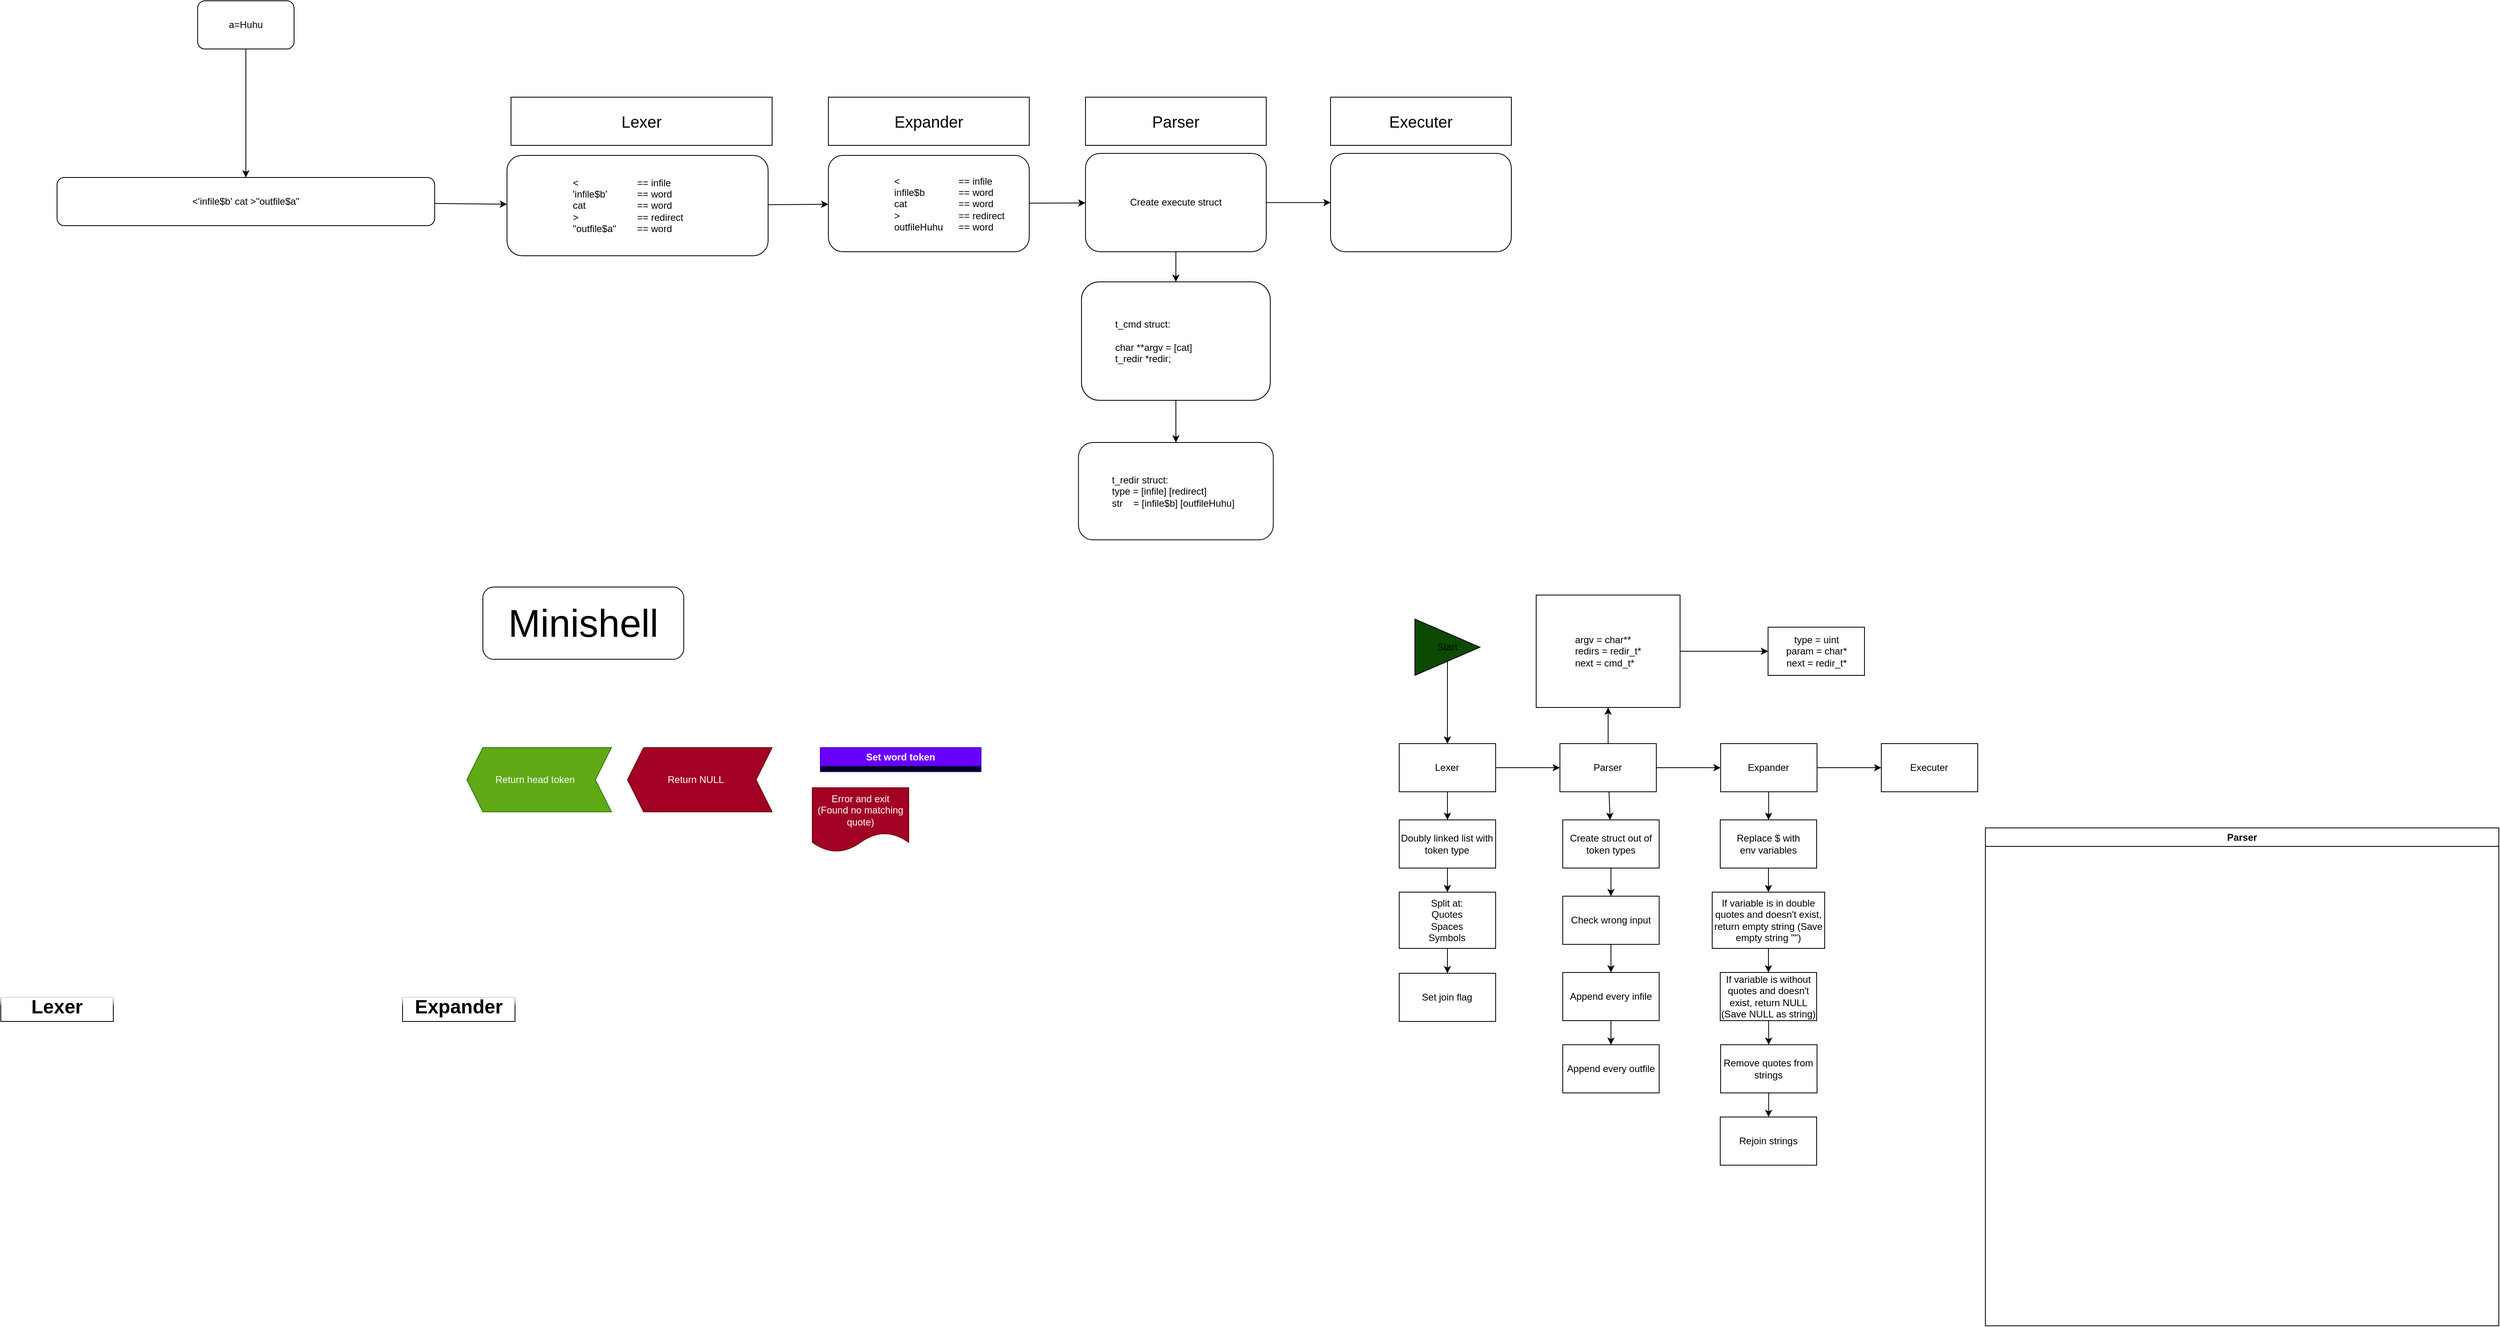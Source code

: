 <mxfile>
    <diagram id="C5RBs43oDa-KdzZeNtuy" name="Page-1">
        <mxGraphModel dx="2962" dy="3121" grid="1" gridSize="10" guides="1" tooltips="1" connect="1" arrows="1" fold="1" page="1" pageScale="1" pageWidth="827" pageHeight="1169" math="0" shadow="0">
            <root>
                <mxCell id="WIyWlLk6GJQsqaUBKTNV-0"/>
                <mxCell id="WIyWlLk6GJQsqaUBKTNV-1" parent="WIyWlLk6GJQsqaUBKTNV-0"/>
                <mxCell id="1C_44WFIdd-TZcVhpwmm-1" value="Lexer" style="swimlane;whiteSpace=wrap;html=1;swimlaneFillColor=none;labelBackgroundColor=none;labelBorderColor=none;fontSize=24;horizontal=1;fontStyle=1;align=center;perimeterSpacing=0;swimlaneLine=0;rounded=0;glass=1;shadow=0;" parent="WIyWlLk6GJQsqaUBKTNV-1" vertex="1" collapsed="1">
                    <mxGeometry x="-1590" y="-599" width="140" height="30" as="geometry">
                        <mxRectangle x="-1590" y="-599" width="1740" height="2419" as="alternateBounds"/>
                    </mxGeometry>
                </mxCell>
                <mxCell id="WIyWlLk6GJQsqaUBKTNV-3" value="Input string" style="rounded=1;whiteSpace=wrap;html=1;fontSize=12;glass=0;strokeWidth=1;shadow=0;" parent="1C_44WFIdd-TZcVhpwmm-1" vertex="1">
                    <mxGeometry x="540" y="170" width="120" height="40" as="geometry"/>
                </mxCell>
                <mxCell id="WIyWlLk6GJQsqaUBKTNV-6" value="is emptly?" style="rhombus;whiteSpace=wrap;html=1;shadow=0;fontFamily=Helvetica;fontSize=12;align=center;strokeWidth=1;spacing=6;spacingTop=-4;" parent="1C_44WFIdd-TZcVhpwmm-1" vertex="1">
                    <mxGeometry x="550" y="260" width="100" height="80" as="geometry"/>
                </mxCell>
                <mxCell id="WIyWlLk6GJQsqaUBKTNV-2" value="" style="rounded=0;html=1;jettySize=auto;orthogonalLoop=1;fontSize=11;endArrow=classic;endFill=1;endSize=8;strokeWidth=2;shadow=0;labelBackgroundColor=none;edgeStyle=orthogonalEdgeStyle;startArrow=oval;startFill=1;" parent="1C_44WFIdd-TZcVhpwmm-1" source="WIyWlLk6GJQsqaUBKTNV-3" target="WIyWlLk6GJQsqaUBKTNV-6" edge="1">
                    <mxGeometry relative="1" as="geometry"/>
                </mxCell>
                <mxCell id="WIyWlLk6GJQsqaUBKTNV-10" value="Special symbol?" style="rhombus;whiteSpace=wrap;html=1;shadow=0;fontFamily=Helvetica;fontSize=12;align=center;strokeWidth=1;spacing=6;spacingTop=-10;rounded=0;fillColor=default;" parent="1C_44WFIdd-TZcVhpwmm-1" vertex="1">
                    <mxGeometry x="699.94" y="1100" width="125" height="100" as="geometry"/>
                </mxCell>
                <mxCell id="TVcretjCaAnTR16Wa2_M-7" value="Scan char" style="rounded=1;whiteSpace=wrap;html=1;strokeWidth=1;" parent="1C_44WFIdd-TZcVhpwmm-1" vertex="1">
                    <mxGeometry x="549.94" y="580" width="100" height="40" as="geometry"/>
                </mxCell>
                <mxCell id="TVcretjCaAnTR16Wa2_M-4" value="No" style="edgeStyle=orthogonalEdgeStyle;rounded=0;orthogonalLoop=1;jettySize=auto;html=1;entryX=0.5;entryY=0;entryDx=0;entryDy=0;startArrow=oval;startFill=1;strokeWidth=2;" parent="1C_44WFIdd-TZcVhpwmm-1" source="WIyWlLk6GJQsqaUBKTNV-6" target="0" edge="1">
                    <mxGeometry x="-0.24" y="10" relative="1" as="geometry">
                        <mxPoint x="600" y="400" as="targetPoint"/>
                        <mxPoint as="offset"/>
                    </mxGeometry>
                </mxCell>
                <mxCell id="TVcretjCaAnTR16Wa2_M-26" style="edgeStyle=orthogonalEdgeStyle;orthogonalLoop=1;jettySize=auto;html=1;entryX=1;entryY=0.5;entryDx=0;entryDy=0;rounded=0;startArrow=oval;startFill=1;exitX=0.5;exitY=0;exitDx=0;exitDy=0;strokeWidth=2;" parent="1C_44WFIdd-TZcVhpwmm-1" source="TVcretjCaAnTR16Wa2_M-10" target="TVcretjCaAnTR16Wa2_M-7" edge="1">
                    <mxGeometry relative="1" as="geometry"/>
                </mxCell>
                <mxCell id="TVcretjCaAnTR16Wa2_M-10" value="move pointer based on return value" style="rounded=1;whiteSpace=wrap;html=1;strokeWidth=1;" parent="1C_44WFIdd-TZcVhpwmm-1" vertex="1">
                    <mxGeometry x="933.94" y="890" width="120" height="60" as="geometry"/>
                </mxCell>
                <mxCell id="TVcretjCaAnTR16Wa2_M-39" style="edgeStyle=orthogonalEdgeStyle;rounded=0;orthogonalLoop=1;jettySize=auto;html=1;entryX=0;entryY=0.5;entryDx=0;entryDy=0;startArrow=oval;startFill=1;strokeWidth=2;exitX=0.5;exitY=1;exitDx=0;exitDy=0;" parent="1C_44WFIdd-TZcVhpwmm-1" source="TVcretjCaAnTR16Wa2_M-185" target="WIyWlLk6GJQsqaUBKTNV-10" edge="1">
                    <mxGeometry relative="1" as="geometry">
                        <mxPoint x="599.94" y="1155" as="targetPoint"/>
                        <Array as="points">
                            <mxPoint x="599.94" y="1150"/>
                        </Array>
                        <mxPoint x="549.94" y="1129" as="sourcePoint"/>
                    </mxGeometry>
                </mxCell>
                <mxCell id="TVcretjCaAnTR16Wa2_M-37" value="End of line?" style="rhombus;whiteSpace=wrap;html=1;strokeWidth=1;" parent="1C_44WFIdd-TZcVhpwmm-1" vertex="1">
                    <mxGeometry x="539.94" y="860" width="120" height="120" as="geometry"/>
                </mxCell>
                <mxCell id="TVcretjCaAnTR16Wa2_M-71" style="edgeStyle=orthogonalEdgeStyle;rounded=0;orthogonalLoop=1;jettySize=auto;html=1;entryX=0.5;entryY=1;entryDx=0;entryDy=0;fillColor=#dae8fc;gradientColor=#7ea6e0;strokeColor=#6c8ebf;exitX=0.5;exitY=1;exitDx=0;exitDy=0;startArrow=oval;startFill=1;strokeWidth=2;" parent="1C_44WFIdd-TZcVhpwmm-1" source="TVcretjCaAnTR16Wa2_M-58" target="TVcretjCaAnTR16Wa2_M-10" edge="1">
                    <mxGeometry relative="1" as="geometry">
                        <Array as="points">
                            <mxPoint x="993.94" y="1185"/>
                            <mxPoint x="1109.94" y="1185"/>
                            <mxPoint x="1109.94" y="1043"/>
                            <mxPoint x="993.94" y="1043"/>
                        </Array>
                    </mxGeometry>
                </mxCell>
                <mxCell id="TVcretjCaAnTR16Wa2_M-129" value="Return value" style="edgeLabel;html=1;align=center;verticalAlign=middle;resizable=0;points=[];" parent="TVcretjCaAnTR16Wa2_M-71" vertex="1" connectable="0">
                    <mxGeometry x="-0.511" y="-2" relative="1" as="geometry">
                        <mxPoint x="-39" y="13" as="offset"/>
                    </mxGeometry>
                </mxCell>
                <mxCell id="TVcretjCaAnTR16Wa2_M-115" value="Return value" style="edgeStyle=orthogonalEdgeStyle;rounded=0;orthogonalLoop=1;jettySize=auto;html=1;entryX=1;entryY=0.5;entryDx=0;entryDy=0;fillColor=#dae8fc;strokeColor=#6c8ebf;gradientColor=#7ea6e0;startArrow=oval;startFill=1;strokeWidth=2;" parent="1C_44WFIdd-TZcVhpwmm-1" source="TVcretjCaAnTR16Wa2_M-72" target="TVcretjCaAnTR16Wa2_M-10" edge="1">
                    <mxGeometry x="-0.801" y="-20" relative="1" as="geometry">
                        <Array as="points">
                            <mxPoint x="762.94" y="1290"/>
                            <mxPoint x="1129.94" y="1290"/>
                            <mxPoint x="1129.94" y="920"/>
                        </Array>
                        <mxPoint as="offset"/>
                    </mxGeometry>
                </mxCell>
                <mxCell id="TVcretjCaAnTR16Wa2_M-128" style="edgeStyle=orthogonalEdgeStyle;rounded=0;orthogonalLoop=1;jettySize=auto;html=1;entryX=0.5;entryY=0;entryDx=0;entryDy=0;startArrow=oval;startFill=1;strokeWidth=2;" parent="1C_44WFIdd-TZcVhpwmm-1" source="TVcretjCaAnTR16Wa2_M-127" target="WIyWlLk6GJQsqaUBKTNV-3" edge="1">
                    <mxGeometry relative="1" as="geometry"/>
                </mxCell>
                <mxCell id="TVcretjCaAnTR16Wa2_M-127" value="Start" style="triangle;whiteSpace=wrap;html=1;fillColor=#0D4A01;strokeWidth=1;" parent="1C_44WFIdd-TZcVhpwmm-1" vertex="1">
                    <mxGeometry x="559.53" y="70" width="80.94" height="70" as="geometry"/>
                </mxCell>
                <mxCell id="TVcretjCaAnTR16Wa2_M-131" value="Whitspace?" style="rhombus;whiteSpace=wrap;html=1;strokeWidth=1;" parent="1C_44WFIdd-TZcVhpwmm-1" vertex="1">
                    <mxGeometry x="539.94" y="680" width="120" height="120" as="geometry"/>
                </mxCell>
                <mxCell id="TVcretjCaAnTR16Wa2_M-38" style="edgeStyle=orthogonalEdgeStyle;rounded=0;orthogonalLoop=1;jettySize=auto;html=1;startArrow=oval;startFill=1;strokeWidth=2;" parent="1C_44WFIdd-TZcVhpwmm-1" source="TVcretjCaAnTR16Wa2_M-7" target="TVcretjCaAnTR16Wa2_M-131" edge="1">
                    <mxGeometry relative="1" as="geometry"/>
                </mxCell>
                <mxCell id="TVcretjCaAnTR16Wa2_M-137" style="edgeStyle=orthogonalEdgeStyle;rounded=0;orthogonalLoop=1;jettySize=auto;html=1;entryX=0;entryY=0.5;entryDx=0;entryDy=0;startArrow=oval;startFill=1;strokeWidth=2;" parent="1C_44WFIdd-TZcVhpwmm-1" source="TVcretjCaAnTR16Wa2_M-134" target="TVcretjCaAnTR16Wa2_M-7" edge="1">
                    <mxGeometry relative="1" as="geometry">
                        <Array as="points">
                            <mxPoint x="409.94" y="600"/>
                        </Array>
                    </mxGeometry>
                </mxCell>
                <mxCell id="TVcretjCaAnTR16Wa2_M-134" value="move pointer + 1" style="rounded=1;whiteSpace=wrap;html=1;strokeWidth=1;" parent="1C_44WFIdd-TZcVhpwmm-1" vertex="1">
                    <mxGeometry x="339.94" y="715" width="140" height="50" as="geometry"/>
                </mxCell>
                <mxCell id="TVcretjCaAnTR16Wa2_M-136" value="Yes" style="edgeStyle=orthogonalEdgeStyle;rounded=0;orthogonalLoop=1;jettySize=auto;html=1;entryX=1;entryY=0.5;entryDx=0;entryDy=0;startArrow=oval;startFill=1;strokeColor=default;exitX=0;exitY=0.5;exitDx=0;exitDy=0;strokeWidth=2;" parent="1C_44WFIdd-TZcVhpwmm-1" source="TVcretjCaAnTR16Wa2_M-131" target="TVcretjCaAnTR16Wa2_M-134" edge="1">
                    <mxGeometry y="-15" relative="1" as="geometry">
                        <mxPoint x="559.94" y="1175" as="sourcePoint"/>
                        <mxPoint x="499.94" y="1175" as="targetPoint"/>
                        <mxPoint as="offset"/>
                    </mxGeometry>
                </mxCell>
                <mxCell id="TVcretjCaAnTR16Wa2_M-186" style="edgeStyle=orthogonalEdgeStyle;rounded=0;orthogonalLoop=1;jettySize=auto;html=1;startArrow=oval;startFill=1;strokeWidth=2;exitX=0.5;exitY=1;exitDx=0;exitDy=0;entryX=0.5;entryY=0;entryDx=0;entryDy=0;" parent="1C_44WFIdd-TZcVhpwmm-1" source="TVcretjCaAnTR16Wa2_M-37" target="TVcretjCaAnTR16Wa2_M-185" edge="1">
                    <mxGeometry relative="1" as="geometry">
                        <mxPoint x="619.94" y="939" as="sourcePoint"/>
                        <mxPoint x="619.94" y="1049" as="targetPoint"/>
                    </mxGeometry>
                </mxCell>
                <mxCell id="9" value="" style="edgeStyle=none;html=1;" parent="1C_44WFIdd-TZcVhpwmm-1" source="TVcretjCaAnTR16Wa2_M-185" target="8" edge="1">
                    <mxGeometry relative="1" as="geometry"/>
                </mxCell>
                <mxCell id="TVcretjCaAnTR16Wa2_M-185" value="Create new token" style="rounded=1;whiteSpace=wrap;html=1;strokeWidth=1;" parent="1C_44WFIdd-TZcVhpwmm-1" vertex="1">
                    <mxGeometry x="539.94" y="1049" width="120" height="60" as="geometry"/>
                </mxCell>
                <mxCell id="TVcretjCaAnTR16Wa2_M-138" style="edgeStyle=orthogonalEdgeStyle;rounded=0;orthogonalLoop=1;jettySize=auto;html=1;startArrow=oval;startFill=1;strokeWidth=2;entryX=0.5;entryY=0;entryDx=0;entryDy=0;" parent="1C_44WFIdd-TZcVhpwmm-1" target="TVcretjCaAnTR16Wa2_M-37" edge="1">
                    <mxGeometry relative="1" as="geometry">
                        <mxPoint x="599.94" y="809" as="sourcePoint"/>
                        <mxPoint x="599.94" y="849" as="targetPoint"/>
                    </mxGeometry>
                </mxCell>
                <mxCell id="TVcretjCaAnTR16Wa2_M-139" value="No" style="edgeLabel;html=1;align=center;verticalAlign=middle;resizable=0;points=[];" parent="TVcretjCaAnTR16Wa2_M-138" vertex="1" connectable="0">
                    <mxGeometry x="-0.033" y="-2" relative="1" as="geometry">
                        <mxPoint x="22" as="offset"/>
                    </mxGeometry>
                </mxCell>
                <mxCell id="TVcretjCaAnTR16Wa2_M-58" value="Set special symbol token" style="swimlane;whiteSpace=wrap;html=1;swimlaneFillColor=#000014;fillColor=#6a00ff;fontColor=#ffffff;strokeColor=#3700CC;strokeWidth=1;gradientColor=none;verticalAlign=middle;" parent="1C_44WFIdd-TZcVhpwmm-1" vertex="1" collapsed="1">
                    <mxGeometry x="893.94" y="1135" width="200" height="30" as="geometry">
                        <mxRectangle x="893.94" y="1135" width="356" height="435" as="alternateBounds"/>
                    </mxGeometry>
                </mxCell>
                <mxCell id="TVcretjCaAnTR16Wa2_M-63" style="edgeStyle=orthogonalEdgeStyle;rounded=0;orthogonalLoop=1;jettySize=auto;html=1;entryX=0.5;entryY=0;entryDx=0;entryDy=0;" parent="TVcretjCaAnTR16Wa2_M-58" source="TVcretjCaAnTR16Wa2_M-59" target="TVcretjCaAnTR16Wa2_M-61" edge="1">
                    <mxGeometry relative="1" as="geometry"/>
                </mxCell>
                <mxCell id="TVcretjCaAnTR16Wa2_M-59" value="Check which symbol" style="rounded=1;whiteSpace=wrap;html=1;" parent="TVcretjCaAnTR16Wa2_M-58" vertex="1">
                    <mxGeometry x="77.25" y="105" width="177.5" height="30" as="geometry"/>
                </mxCell>
                <mxCell id="TVcretjCaAnTR16Wa2_M-64" style="edgeStyle=orthogonalEdgeStyle;rounded=0;orthogonalLoop=1;jettySize=auto;html=1;entryX=0.5;entryY=0;entryDx=0;entryDy=0;" parent="TVcretjCaAnTR16Wa2_M-58" source="TVcretjCaAnTR16Wa2_M-61" target="TVcretjCaAnTR16Wa2_M-62" edge="1">
                    <mxGeometry relative="1" as="geometry"/>
                </mxCell>
                <mxCell id="TVcretjCaAnTR16Wa2_M-61" value="set token type and string based on symbol" style="rounded=1;whiteSpace=wrap;html=1;" parent="TVcretjCaAnTR16Wa2_M-58" vertex="1">
                    <mxGeometry x="76" y="155" width="181.25" height="35" as="geometry"/>
                </mxCell>
                <mxCell id="TVcretjCaAnTR16Wa2_M-67" style="edgeStyle=orthogonalEdgeStyle;rounded=0;orthogonalLoop=1;jettySize=auto;html=1;entryX=0.5;entryY=0;entryDx=0;entryDy=0;" parent="TVcretjCaAnTR16Wa2_M-58" source="TVcretjCaAnTR16Wa2_M-62" target="TVcretjCaAnTR16Wa2_M-197" edge="1">
                    <mxGeometry relative="1" as="geometry">
                        <mxPoint x="166" y="310" as="targetPoint"/>
                    </mxGeometry>
                </mxCell>
                <mxCell id="TVcretjCaAnTR16Wa2_M-62" value="Set return value based on string length" style="rounded=1;whiteSpace=wrap;html=1;" parent="TVcretjCaAnTR16Wa2_M-58" vertex="1">
                    <mxGeometry x="77.25" y="215" width="177.5" height="40" as="geometry"/>
                </mxCell>
                <mxCell id="TVcretjCaAnTR16Wa2_M-196" style="edgeStyle=orthogonalEdgeStyle;rounded=0;orthogonalLoop=1;jettySize=auto;html=1;entryX=0.5;entryY=0;entryDx=0;entryDy=0;" parent="TVcretjCaAnTR16Wa2_M-58" source="TVcretjCaAnTR16Wa2_M-195" target="TVcretjCaAnTR16Wa2_M-59" edge="1">
                    <mxGeometry relative="1" as="geometry"/>
                </mxCell>
                <mxCell id="TVcretjCaAnTR16Wa2_M-195" value="Start" style="triangle;whiteSpace=wrap;html=1;fillColor=#0D4A01;" parent="TVcretjCaAnTR16Wa2_M-58" vertex="1">
                    <mxGeometry x="137.71" y="35" width="57.81" height="50" as="geometry"/>
                </mxCell>
                <mxCell id="TVcretjCaAnTR16Wa2_M-197" value="Return string length" style="shape=step;perimeter=stepPerimeter;whiteSpace=wrap;html=1;fixedSize=1;flipV=0;flipH=1;spacingRight=10;fillColor=#0050ef;fontColor=#ffffff;strokeColor=#001DBC;" parent="TVcretjCaAnTR16Wa2_M-58" vertex="1">
                    <mxGeometry x="76" y="285" width="180" height="80" as="geometry"/>
                </mxCell>
                <mxCell id="TVcretjCaAnTR16Wa2_M-27" style="edgeStyle=orthogonalEdgeStyle;rounded=0;orthogonalLoop=1;jettySize=auto;html=1;entryX=0.5;entryY=0;entryDx=0;entryDy=0;startArrow=oval;startFill=1;strokeWidth=2;" parent="1C_44WFIdd-TZcVhpwmm-1" source="WIyWlLk6GJQsqaUBKTNV-10" target="TVcretjCaAnTR16Wa2_M-58" edge="1">
                    <mxGeometry relative="1" as="geometry">
                        <mxPoint x="872.44" y="1150" as="targetPoint"/>
                        <Array as="points">
                            <mxPoint x="859.94" y="1150"/>
                            <mxPoint x="859.94" y="1120"/>
                            <mxPoint x="993.94" y="1120"/>
                        </Array>
                    </mxGeometry>
                </mxCell>
                <mxCell id="TVcretjCaAnTR16Wa2_M-35" value="Yes" style="edgeLabel;html=1;align=center;verticalAlign=middle;resizable=0;points=[];" parent="TVcretjCaAnTR16Wa2_M-27" vertex="1" connectable="0">
                    <mxGeometry x="-0.469" y="2" relative="1" as="geometry">
                        <mxPoint x="20" y="-13" as="offset"/>
                    </mxGeometry>
                </mxCell>
                <mxCell id="TVcretjCaAnTR16Wa2_M-72" value="Set word token" style="swimlane;whiteSpace=wrap;html=1;fillColor=#6a00ff;fontColor=#ffffff;strokeColor=#3700CC;swimlaneFillColor=#000014;strokeWidth=1;" parent="1C_44WFIdd-TZcVhpwmm-1" vertex="1" collapsed="1">
                    <mxGeometry x="662.44" y="1245" width="200" height="30" as="geometry">
                        <mxRectangle x="662.44" y="1245" width="1020" height="1035" as="alternateBounds"/>
                    </mxGeometry>
                </mxCell>
                <mxCell id="TVcretjCaAnTR16Wa2_M-82" value="Yes" style="edgeStyle=orthogonalEdgeStyle;rounded=0;orthogonalLoop=1;jettySize=auto;html=1;entryX=0.5;entryY=0;entryDx=0;entryDy=0;" parent="TVcretjCaAnTR16Wa2_M-72" source="TVcretjCaAnTR16Wa2_M-80" target="TVcretjCaAnTR16Wa2_M-81" edge="1">
                    <mxGeometry x="-0.013" y="15" relative="1" as="geometry">
                        <mxPoint as="offset"/>
                    </mxGeometry>
                </mxCell>
                <mxCell id="TVcretjCaAnTR16Wa2_M-100" style="edgeStyle=orthogonalEdgeStyle;rounded=0;orthogonalLoop=1;jettySize=auto;html=1;entryX=0.5;entryY=0;entryDx=0;entryDy=0;" parent="TVcretjCaAnTR16Wa2_M-72" source="TVcretjCaAnTR16Wa2_M-80" target="TVcretjCaAnTR16Wa2_M-99" edge="1">
                    <mxGeometry relative="1" as="geometry"/>
                </mxCell>
                <mxCell id="TVcretjCaAnTR16Wa2_M-101" value="No" style="edgeLabel;html=1;align=center;verticalAlign=middle;resizable=0;points=[];" parent="TVcretjCaAnTR16Wa2_M-100" vertex="1" connectable="0">
                    <mxGeometry x="-0.123" y="-3" relative="1" as="geometry">
                        <mxPoint x="23" as="offset"/>
                    </mxGeometry>
                </mxCell>
                <mxCell id="TVcretjCaAnTR16Wa2_M-80" value="Is single or double quote?" style="rhombus;whiteSpace=wrap;html=1;" parent="TVcretjCaAnTR16Wa2_M-72" vertex="1">
                    <mxGeometry x="299.07" y="140" width="120" height="120" as="geometry"/>
                </mxCell>
                <mxCell id="TVcretjCaAnTR16Wa2_M-189" style="edgeStyle=orthogonalEdgeStyle;rounded=0;orthogonalLoop=1;jettySize=auto;html=1;entryX=0;entryY=0.5;entryDx=0;entryDy=0;fillColor=#dae8fc;gradientColor=#7ea6e0;strokeColor=#6c8ebf;startArrow=none;" parent="TVcretjCaAnTR16Wa2_M-72" source="14" target="TVcretjCaAnTR16Wa2_M-80" edge="1">
                    <mxGeometry relative="1" as="geometry">
                        <Array as="points">
                            <mxPoint x="248" y="200"/>
                        </Array>
                    </mxGeometry>
                </mxCell>
                <mxCell id="TVcretjCaAnTR16Wa2_M-190" value="Return value" style="edgeLabel;html=1;align=center;verticalAlign=middle;resizable=0;points=[];" parent="TVcretjCaAnTR16Wa2_M-189" vertex="1" connectable="0">
                    <mxGeometry x="0.052" y="-2" relative="1" as="geometry">
                        <mxPoint x="263" y="-368" as="offset"/>
                    </mxGeometry>
                </mxCell>
                <mxCell id="TVcretjCaAnTR16Wa2_M-81" value="Search matching quote" style="swimlane;whiteSpace=wrap;html=1;labelBackgroundColor=none;labelBorderColor=none;swimlaneFillColor=default;fillColor=#d80073;strokeColor=#A50040;fontColor=#ffffff;" parent="TVcretjCaAnTR16Wa2_M-72" vertex="1">
                    <mxGeometry x="538.44" y="105" width="462.5" height="645" as="geometry">
                        <mxRectangle x="538.44" y="105" width="170" height="30" as="alternateBounds"/>
                    </mxGeometry>
                </mxCell>
                <mxCell id="TVcretjCaAnTR16Wa2_M-95" style="edgeStyle=orthogonalEdgeStyle;rounded=0;orthogonalLoop=1;jettySize=auto;html=1;entryX=0.5;entryY=0;entryDx=0;entryDy=0;" parent="TVcretjCaAnTR16Wa2_M-81" source="TVcretjCaAnTR16Wa2_M-83" target="TVcretjCaAnTR16Wa2_M-88" edge="1">
                    <mxGeometry relative="1" as="geometry"/>
                </mxCell>
                <mxCell id="TVcretjCaAnTR16Wa2_M-83" value="move pointer + 1" style="rounded=1;whiteSpace=wrap;html=1;" parent="TVcretjCaAnTR16Wa2_M-81" vertex="1">
                    <mxGeometry x="172.5" y="210" width="130" height="30" as="geometry"/>
                </mxCell>
                <mxCell id="TVcretjCaAnTR16Wa2_M-87" value="Yes" style="edgeStyle=orthogonalEdgeStyle;rounded=0;orthogonalLoop=1;jettySize=auto;html=1;entryX=0.5;entryY=0;entryDx=0;entryDy=0;" parent="TVcretjCaAnTR16Wa2_M-81" source="TVcretjCaAnTR16Wa2_M-84" target="TVcretjCaAnTR16Wa2_M-193" edge="1">
                    <mxGeometry y="15" relative="1" as="geometry">
                        <mxPoint x="237.5" y="550" as="targetPoint"/>
                        <mxPoint as="offset"/>
                    </mxGeometry>
                </mxCell>
                <mxCell id="TVcretjCaAnTR16Wa2_M-93" style="edgeStyle=orthogonalEdgeStyle;rounded=0;orthogonalLoop=1;jettySize=auto;html=1;exitX=1;exitY=0.5;exitDx=0;exitDy=0;entryX=1;entryY=0.5;entryDx=0;entryDy=0;" parent="TVcretjCaAnTR16Wa2_M-81" source="TVcretjCaAnTR16Wa2_M-84" target="TVcretjCaAnTR16Wa2_M-83" edge="1">
                    <mxGeometry relative="1" as="geometry">
                        <Array as="points">
                            <mxPoint x="350" y="460"/>
                            <mxPoint x="350" y="225"/>
                        </Array>
                    </mxGeometry>
                </mxCell>
                <mxCell id="TVcretjCaAnTR16Wa2_M-96" value="No" style="edgeLabel;html=1;align=center;verticalAlign=middle;resizable=0;points=[];" parent="TVcretjCaAnTR16Wa2_M-93" vertex="1" connectable="0">
                    <mxGeometry x="-0.145" relative="1" as="geometry">
                        <mxPoint x="17" y="-25" as="offset"/>
                    </mxGeometry>
                </mxCell>
                <mxCell id="TVcretjCaAnTR16Wa2_M-84" value="found matching quote?" style="rhombus;whiteSpace=wrap;html=1;spacingTop=11;" parent="TVcretjCaAnTR16Wa2_M-81" vertex="1">
                    <mxGeometry x="187.5" y="410" width="100" height="100" as="geometry"/>
                </mxCell>
                <mxCell id="TVcretjCaAnTR16Wa2_M-94" style="edgeStyle=orthogonalEdgeStyle;rounded=0;orthogonalLoop=1;jettySize=auto;html=1;entryX=0.5;entryY=0;entryDx=0;entryDy=0;" parent="TVcretjCaAnTR16Wa2_M-81" source="TVcretjCaAnTR16Wa2_M-85" target="TVcretjCaAnTR16Wa2_M-83" edge="1">
                    <mxGeometry relative="1" as="geometry"/>
                </mxCell>
                <mxCell id="TVcretjCaAnTR16Wa2_M-85" value="Save quote in variable" style="rounded=1;whiteSpace=wrap;html=1;" parent="TVcretjCaAnTR16Wa2_M-81" vertex="1">
                    <mxGeometry x="170" y="150" width="135" height="30" as="geometry"/>
                </mxCell>
                <mxCell id="TVcretjCaAnTR16Wa2_M-89" value="No" style="edgeStyle=orthogonalEdgeStyle;rounded=0;orthogonalLoop=1;jettySize=auto;html=1;entryX=0.5;entryY=0;entryDx=0;entryDy=0;labelPosition=center;verticalLabelPosition=middle;align=center;verticalAlign=middle;" parent="TVcretjCaAnTR16Wa2_M-81" source="TVcretjCaAnTR16Wa2_M-88" target="TVcretjCaAnTR16Wa2_M-84" edge="1">
                    <mxGeometry x="0.184" y="15" relative="1" as="geometry">
                        <mxPoint as="offset"/>
                    </mxGeometry>
                </mxCell>
                <mxCell id="TVcretjCaAnTR16Wa2_M-91" style="edgeStyle=orthogonalEdgeStyle;rounded=0;orthogonalLoop=1;jettySize=auto;html=1;entryX=1;entryY=0.5;entryDx=0;entryDy=0;" parent="TVcretjCaAnTR16Wa2_M-81" source="TVcretjCaAnTR16Wa2_M-88" target="TVcretjCaAnTR16Wa2_M-90" edge="1">
                    <mxGeometry relative="1" as="geometry"/>
                </mxCell>
                <mxCell id="TVcretjCaAnTR16Wa2_M-92" value="Yes" style="edgeLabel;html=1;align=center;verticalAlign=middle;resizable=0;points=[];" parent="TVcretjCaAnTR16Wa2_M-91" vertex="1" connectable="0">
                    <mxGeometry x="-0.196" y="1" relative="1" as="geometry">
                        <mxPoint y="-20" as="offset"/>
                    </mxGeometry>
                </mxCell>
                <mxCell id="TVcretjCaAnTR16Wa2_M-88" value="reached end of line?" style="rhombus;whiteSpace=wrap;html=1;spacingTop=10;" parent="TVcretjCaAnTR16Wa2_M-81" vertex="1">
                    <mxGeometry x="187.5" y="279" width="100" height="100" as="geometry"/>
                </mxCell>
                <mxCell id="TVcretjCaAnTR16Wa2_M-90" value="Error and exit&lt;br&gt;(Found no matching quote)" style="shape=document;whiteSpace=wrap;html=1;boundedLbl=1;fillColor=#a20025;fontColor=#ffffff;strokeColor=#6F0000;" parent="TVcretjCaAnTR16Wa2_M-81" vertex="1">
                    <mxGeometry x="10" y="289" width="120" height="80" as="geometry"/>
                </mxCell>
                <mxCell id="TVcretjCaAnTR16Wa2_M-126" style="edgeStyle=orthogonalEdgeStyle;rounded=0;orthogonalLoop=1;jettySize=auto;html=1;entryX=0.5;entryY=0;entryDx=0;entryDy=0;" parent="TVcretjCaAnTR16Wa2_M-81" source="TVcretjCaAnTR16Wa2_M-124" target="TVcretjCaAnTR16Wa2_M-85" edge="1">
                    <mxGeometry relative="1" as="geometry"/>
                </mxCell>
                <mxCell id="TVcretjCaAnTR16Wa2_M-124" value="Start" style="triangle;whiteSpace=wrap;html=1;fillColor=#0D4A01;" parent="TVcretjCaAnTR16Wa2_M-81" vertex="1">
                    <mxGeometry x="197.03" y="50" width="80.94" height="70" as="geometry"/>
                </mxCell>
                <mxCell id="TVcretjCaAnTR16Wa2_M-193" value="Return difference to starting point" style="shape=step;perimeter=stepPerimeter;whiteSpace=wrap;html=1;fixedSize=1;flipV=0;flipH=1;spacingRight=10;fillColor=#0050ef;fontColor=#ffffff;strokeColor=#001DBC;" parent="TVcretjCaAnTR16Wa2_M-81" vertex="1">
                    <mxGeometry x="147.5" y="550" width="180" height="80" as="geometry"/>
                </mxCell>
                <mxCell id="TVcretjCaAnTR16Wa2_M-103" value="" style="edgeStyle=orthogonalEdgeStyle;rounded=0;orthogonalLoop=1;jettySize=auto;html=1;entryX=0.5;entryY=0;entryDx=0;entryDy=0;jumpStyle=line;exitX=0.5;exitY=1;exitDx=0;exitDy=0;" parent="TVcretjCaAnTR16Wa2_M-72" source="TVcretjCaAnTR16Wa2_M-99" target="TVcretjCaAnTR16Wa2_M-109" edge="1">
                    <mxGeometry relative="1" as="geometry">
                        <mxPoint x="417.5" y="435" as="sourcePoint"/>
                        <mxPoint x="139.07" y="370" as="targetPoint"/>
                    </mxGeometry>
                </mxCell>
                <mxCell id="TVcretjCaAnTR16Wa2_M-110" value="Yes" style="edgeLabel;html=1;align=center;verticalAlign=middle;resizable=0;points=[];" parent="TVcretjCaAnTR16Wa2_M-103" vertex="1" connectable="0">
                    <mxGeometry x="-0.224" y="-2" relative="1" as="geometry">
                        <mxPoint x="20" y="-9" as="offset"/>
                    </mxGeometry>
                </mxCell>
                <mxCell id="TVcretjCaAnTR16Wa2_M-112" style="edgeStyle=orthogonalEdgeStyle;rounded=0;orthogonalLoop=1;jettySize=auto;html=1;exitX=0;exitY=0.5;exitDx=0;exitDy=0;entryX=0.5;entryY=1;entryDx=0;entryDy=0;jumpStyle=line;" parent="TVcretjCaAnTR16Wa2_M-72" source="TVcretjCaAnTR16Wa2_M-99" target="TVcretjCaAnTR16Wa2_M-111" edge="1">
                    <mxGeometry relative="1" as="geometry"/>
                </mxCell>
                <mxCell id="TVcretjCaAnTR16Wa2_M-188" value="No" style="edgeLabel;html=1;align=center;verticalAlign=middle;resizable=0;points=[];" parent="TVcretjCaAnTR16Wa2_M-112" vertex="1" connectable="0">
                    <mxGeometry x="-0.562" y="-1" relative="1" as="geometry">
                        <mxPoint x="-20" y="-19" as="offset"/>
                    </mxGeometry>
                </mxCell>
                <mxCell id="TVcretjCaAnTR16Wa2_M-99" value="Whitespace or Special char?" style="rhombus;whiteSpace=wrap;html=1;" parent="TVcretjCaAnTR16Wa2_M-72" vertex="1">
                    <mxGeometry x="299.07" y="310" width="120" height="120" as="geometry"/>
                </mxCell>
                <mxCell id="TVcretjCaAnTR16Wa2_M-109" value="Return length difference between starting pointer" style="shape=step;perimeter=stepPerimeter;whiteSpace=wrap;html=1;fixedSize=1;flipV=0;flipH=1;spacingRight=10;fillColor=#0050ef;fontColor=#ffffff;strokeColor=#001DBC;" parent="TVcretjCaAnTR16Wa2_M-72" vertex="1">
                    <mxGeometry x="269.07" y="794" width="180" height="80" as="geometry"/>
                </mxCell>
                <mxCell id="TVcretjCaAnTR16Wa2_M-113" style="edgeStyle=orthogonalEdgeStyle;rounded=0;orthogonalLoop=1;jettySize=auto;html=1;entryX=0;entryY=0.5;entryDx=0;entryDy=0;" parent="TVcretjCaAnTR16Wa2_M-72" source="TVcretjCaAnTR16Wa2_M-111" target="TVcretjCaAnTR16Wa2_M-80" edge="1">
                    <mxGeometry relative="1" as="geometry">
                        <Array as="points">
                            <mxPoint x="299" y="185"/>
                        </Array>
                    </mxGeometry>
                </mxCell>
                <mxCell id="TVcretjCaAnTR16Wa2_M-111" value="Move string pointer + 1" style="rounded=1;whiteSpace=wrap;html=1;" parent="TVcretjCaAnTR16Wa2_M-72" vertex="1">
                    <mxGeometry x="77.5" y="160" width="90" height="80" as="geometry"/>
                </mxCell>
                <mxCell id="TVcretjCaAnTR16Wa2_M-122" style="edgeStyle=orthogonalEdgeStyle;rounded=0;orthogonalLoop=1;jettySize=auto;html=1;entryX=0.5;entryY=0;entryDx=0;entryDy=0;" parent="TVcretjCaAnTR16Wa2_M-72" source="TVcretjCaAnTR16Wa2_M-120" target="TVcretjCaAnTR16Wa2_M-80" edge="1">
                    <mxGeometry relative="1" as="geometry"/>
                </mxCell>
                <mxCell id="TVcretjCaAnTR16Wa2_M-120" value="Start" style="triangle;whiteSpace=wrap;html=1;fillColor=#0D4A01;" parent="TVcretjCaAnTR16Wa2_M-72" vertex="1">
                    <mxGeometry x="312.82" y="40" width="92.5" height="80" as="geometry"/>
                </mxCell>
                <mxCell id="15" value="" style="edgeStyle=orthogonalEdgeStyle;rounded=0;orthogonalLoop=1;jettySize=auto;html=1;entryX=0.5;entryY=1;entryDx=0;entryDy=0;fillColor=#dae8fc;gradientColor=#7ea6e0;strokeColor=#6c8ebf;endArrow=classic;endFill=1;jumpStyle=line;" parent="TVcretjCaAnTR16Wa2_M-72" source="TVcretjCaAnTR16Wa2_M-81" target="14" edge="1">
                    <mxGeometry relative="1" as="geometry">
                        <Array as="points">
                            <mxPoint x="770" y="935"/>
                            <mxPoint x="248" y="935"/>
                        </Array>
                        <mxPoint x="-389.12" y="1160.053" as="sourcePoint"/>
                        <mxPoint x="-628.49" y="835" as="targetPoint"/>
                    </mxGeometry>
                </mxCell>
                <mxCell id="14" value="Move pointer based on return value" style="rounded=1;whiteSpace=wrap;html=1;" parent="TVcretjCaAnTR16Wa2_M-72" vertex="1">
                    <mxGeometry x="187.56" y="260" width="120" height="60" as="geometry"/>
                </mxCell>
                <mxCell id="TVcretjCaAnTR16Wa2_M-33" style="edgeStyle=orthogonalEdgeStyle;rounded=0;orthogonalLoop=1;jettySize=auto;html=1;exitX=0.5;exitY=1;exitDx=0;exitDy=0;entryX=0.5;entryY=0;entryDx=0;entryDy=0;startArrow=oval;startFill=1;strokeWidth=2;" parent="1C_44WFIdd-TZcVhpwmm-1" source="WIyWlLk6GJQsqaUBKTNV-10" target="TVcretjCaAnTR16Wa2_M-72" edge="1">
                    <mxGeometry relative="1" as="geometry">
                        <mxPoint x="762.44" y="1255" as="targetPoint"/>
                    </mxGeometry>
                </mxCell>
                <mxCell id="TVcretjCaAnTR16Wa2_M-34" value="No" style="edgeLabel;html=1;align=center;verticalAlign=middle;resizable=0;points=[];" parent="TVcretjCaAnTR16Wa2_M-33" vertex="1" connectable="0">
                    <mxGeometry x="-0.368" y="-1" relative="1" as="geometry">
                        <mxPoint x="19" y="8" as="offset"/>
                    </mxGeometry>
                </mxCell>
                <mxCell id="TVcretjCaAnTR16Wa2_M-198" value="Return head token" style="shape=step;perimeter=stepPerimeter;whiteSpace=wrap;html=1;fixedSize=1;flipV=0;flipH=1;spacingRight=10;fillColor=#60a917;fontColor=#ffffff;strokeColor=#2D7600;" parent="1C_44WFIdd-TZcVhpwmm-1" vertex="1">
                    <mxGeometry x="69.94" y="880" width="180" height="80" as="geometry"/>
                </mxCell>
                <mxCell id="TVcretjCaAnTR16Wa2_M-41" style="edgeStyle=orthogonalEdgeStyle;rounded=0;orthogonalLoop=1;jettySize=auto;html=1;verticalAlign=middle;jumpStyle=line;entryX=1;entryY=0.5;entryDx=0;entryDy=0;startArrow=oval;startFill=1;strokeWidth=2;" parent="1C_44WFIdd-TZcVhpwmm-1" source="TVcretjCaAnTR16Wa2_M-37" target="TVcretjCaAnTR16Wa2_M-198" edge="1">
                    <mxGeometry relative="1" as="geometry">
                        <mxPoint x="249.94" y="920" as="targetPoint"/>
                    </mxGeometry>
                </mxCell>
                <mxCell id="TVcretjCaAnTR16Wa2_M-140" value="Yes" style="edgeLabel;html=1;align=center;verticalAlign=middle;resizable=0;points=[];" parent="TVcretjCaAnTR16Wa2_M-41" vertex="1" connectable="0">
                    <mxGeometry x="0.022" y="-2" relative="1" as="geometry">
                        <mxPoint x="-2" y="-18" as="offset"/>
                    </mxGeometry>
                </mxCell>
                <mxCell id="TVcretjCaAnTR16Wa2_M-199" value="Return NULL" style="shape=step;perimeter=stepPerimeter;whiteSpace=wrap;html=1;fixedSize=1;flipV=0;flipH=1;spacingRight=10;fillColor=#a20025;fontColor=#ffffff;strokeColor=#6F0000;" parent="1C_44WFIdd-TZcVhpwmm-1" vertex="1">
                    <mxGeometry x="710" y="260" width="180" height="80" as="geometry"/>
                </mxCell>
                <mxCell id="WIyWlLk6GJQsqaUBKTNV-5" value="Yes" style="edgeStyle=orthogonalEdgeStyle;rounded=0;html=1;jettySize=auto;orthogonalLoop=1;fontSize=11;endArrow=classic;endFill=1;endSize=8;strokeWidth=2;shadow=0;labelBackgroundColor=none;startArrow=oval;startFill=1;entryX=0;entryY=0.5;entryDx=0;entryDy=0;" parent="1C_44WFIdd-TZcVhpwmm-1" source="WIyWlLk6GJQsqaUBKTNV-6" target="TVcretjCaAnTR16Wa2_M-199" edge="1">
                    <mxGeometry y="10" relative="1" as="geometry">
                        <mxPoint as="offset"/>
                        <mxPoint x="700" y="300" as="targetPoint"/>
                        <Array as="points">
                            <mxPoint x="675" y="300"/>
                            <mxPoint x="770" y="301"/>
                        </Array>
                    </mxGeometry>
                </mxCell>
                <mxCell id="1" style="edgeStyle=none;html=1;entryX=0.5;entryY=0;entryDx=0;entryDy=0;" parent="1C_44WFIdd-TZcVhpwmm-1" source="0" target="TVcretjCaAnTR16Wa2_M-7" edge="1">
                    <mxGeometry relative="1" as="geometry"/>
                </mxCell>
                <mxCell id="0" value="Create Head variable with NULL" style="rounded=0;whiteSpace=wrap;html=1;" parent="1C_44WFIdd-TZcVhpwmm-1" vertex="1">
                    <mxGeometry x="539.94" y="449" width="120" height="60" as="geometry"/>
                </mxCell>
                <mxCell id="11" value="Yes" style="edgeStyle=none;html=1;" parent="1C_44WFIdd-TZcVhpwmm-1" source="8" target="10" edge="1">
                    <mxGeometry x="-0.111" y="10" relative="1" as="geometry">
                        <mxPoint as="offset"/>
                    </mxGeometry>
                </mxCell>
                <mxCell id="8" value="head == NULL?" style="rhombus;whiteSpace=wrap;html=1;rounded=1;strokeWidth=1;" parent="1C_44WFIdd-TZcVhpwmm-1" vertex="1">
                    <mxGeometry x="420.0" y="1039" width="80" height="80" as="geometry"/>
                </mxCell>
                <mxCell id="10" value="head = new token" style="whiteSpace=wrap;html=1;rounded=1;strokeWidth=1;" parent="1C_44WFIdd-TZcVhpwmm-1" vertex="1">
                    <mxGeometry x="400.0" y="1205" width="120" height="60" as="geometry"/>
                </mxCell>
                <mxCell id="1C_44WFIdd-TZcVhpwmm-2" value="Minishell" style="rounded=1;whiteSpace=wrap;html=1;fontSize=48;" parent="WIyWlLk6GJQsqaUBKTNV-1" vertex="1">
                    <mxGeometry x="-990" y="-1110" width="250" height="90" as="geometry"/>
                </mxCell>
                <mxCell id="1C_44WFIdd-TZcVhpwmm-3" value="Expander" style="swimlane;whiteSpace=wrap;html=1;swimlaneFillColor=none;labelBackgroundColor=none;labelBorderColor=none;fontSize=24;horizontal=1;fontStyle=1;align=center;perimeterSpacing=0;swimlaneLine=0;rounded=0;glass=1;shadow=0;startSize=23;spacingLeft=0;spacingRight=0;fontColor=default;" parent="WIyWlLk6GJQsqaUBKTNV-1" vertex="1" collapsed="1">
                    <mxGeometry x="-1090" y="-599" width="140" height="30" as="geometry">
                        <mxRectangle x="-1090" y="-599" width="1740" height="1870" as="alternateBounds"/>
                    </mxGeometry>
                </mxCell>
                <mxCell id="1C_44WFIdd-TZcVhpwmm-126" style="edgeStyle=orthogonalEdgeStyle;rounded=0;orthogonalLoop=1;jettySize=auto;html=1;entryX=0.5;entryY=0;entryDx=0;entryDy=0;" parent="1C_44WFIdd-TZcVhpwmm-3" source="1C_44WFIdd-TZcVhpwmm-4" target="1C_44WFIdd-TZcVhpwmm-82" edge="1">
                    <mxGeometry relative="1" as="geometry"/>
                </mxCell>
                <mxCell id="1C_44WFIdd-TZcVhpwmm-4" value="Input linked list" style="rounded=1;whiteSpace=wrap;html=1;fontSize=12;glass=0;strokeWidth=1;shadow=0;" parent="1C_44WFIdd-TZcVhpwmm-3" vertex="1">
                    <mxGeometry x="770" y="170" width="120" height="40" as="geometry"/>
                </mxCell>
                <mxCell id="1C_44WFIdd-TZcVhpwmm-19" value="Start" style="triangle;whiteSpace=wrap;html=1;fillColor=#0D4A01;strokeWidth=1;" parent="1C_44WFIdd-TZcVhpwmm-3" vertex="1">
                    <mxGeometry x="789.53" y="70" width="80.94" height="70" as="geometry"/>
                </mxCell>
                <mxCell id="1C_44WFIdd-TZcVhpwmm-87" value="Yes" style="edgeStyle=orthogonalEdgeStyle;rounded=0;orthogonalLoop=1;jettySize=auto;html=1;entryX=1;entryY=0.5;entryDx=0;entryDy=0;exitX=0;exitY=0.5;exitDx=0;exitDy=0;" parent="1C_44WFIdd-TZcVhpwmm-3" source="1C_44WFIdd-TZcVhpwmm-82" target="1C_44WFIdd-TZcVhpwmm-90" edge="1">
                    <mxGeometry x="-0.054" y="-10" relative="1" as="geometry">
                        <mxPoint x="789.53" y="288.72" as="sourcePoint"/>
                        <mxPoint x="669.53" y="288.72" as="targetPoint"/>
                        <mxPoint as="offset"/>
                    </mxGeometry>
                </mxCell>
                <mxCell id="1C_44WFIdd-TZcVhpwmm-128" value="No" style="edgeStyle=orthogonalEdgeStyle;rounded=0;orthogonalLoop=1;jettySize=auto;html=1;entryX=0.5;entryY=0;entryDx=0;entryDy=0;" parent="1C_44WFIdd-TZcVhpwmm-3" source="1C_44WFIdd-TZcVhpwmm-82" target="1C_44WFIdd-TZcVhpwmm-148" edge="1">
                    <mxGeometry x="-0.506" y="13" relative="1" as="geometry">
                        <mxPoint as="offset"/>
                    </mxGeometry>
                </mxCell>
                <mxCell id="1C_44WFIdd-TZcVhpwmm-82" value="list empty?" style="rhombus;whiteSpace=wrap;html=1;" parent="1C_44WFIdd-TZcVhpwmm-3" vertex="1">
                    <mxGeometry x="789.53" y="249" width="80" height="80" as="geometry"/>
                </mxCell>
                <mxCell id="1C_44WFIdd-TZcVhpwmm-90" value="Return NULL" style="shape=step;perimeter=stepPerimeter;whiteSpace=wrap;html=1;fixedSize=1;flipV=0;flipH=1;spacingRight=10;fillColor=#a20025;fontColor=#ffffff;strokeColor=#6F0000;" parent="1C_44WFIdd-TZcVhpwmm-3" vertex="1">
                    <mxGeometry x="510" y="249" width="180" height="80" as="geometry"/>
                </mxCell>
                <mxCell id="1C_44WFIdd-TZcVhpwmm-132" value="" style="edgeStyle=orthogonalEdgeStyle;rounded=0;orthogonalLoop=1;jettySize=auto;html=1;" parent="1C_44WFIdd-TZcVhpwmm-3" source="1C_44WFIdd-TZcVhpwmm-127" target="1C_44WFIdd-TZcVhpwmm-131" edge="1">
                    <mxGeometry relative="1" as="geometry"/>
                </mxCell>
                <mxCell id="1C_44WFIdd-TZcVhpwmm-127" value="Read token string" style="whiteSpace=wrap;html=1;" parent="1C_44WFIdd-TZcVhpwmm-3" vertex="1">
                    <mxGeometry x="769" y="539" width="120" height="60" as="geometry"/>
                </mxCell>
                <mxCell id="1C_44WFIdd-TZcVhpwmm-163" style="edgeStyle=orthogonalEdgeStyle;rounded=0;orthogonalLoop=1;jettySize=auto;html=1;entryX=0.5;entryY=0;entryDx=0;entryDy=0;" parent="1C_44WFIdd-TZcVhpwmm-3" source="1C_44WFIdd-TZcVhpwmm-131" target="1C_44WFIdd-TZcVhpwmm-137" edge="1">
                    <mxGeometry relative="1" as="geometry"/>
                </mxCell>
                <mxCell id="1C_44WFIdd-TZcVhpwmm-131" value="Read char" style="whiteSpace=wrap;html=1;" parent="1C_44WFIdd-TZcVhpwmm-3" vertex="1">
                    <mxGeometry x="769" y="649" width="120" height="60" as="geometry"/>
                </mxCell>
                <mxCell id="1C_44WFIdd-TZcVhpwmm-166" value="No" style="edgeStyle=orthogonalEdgeStyle;rounded=0;orthogonalLoop=1;jettySize=auto;html=1;" parent="1C_44WFIdd-TZcVhpwmm-3" source="1C_44WFIdd-TZcVhpwmm-137" target="1C_44WFIdd-TZcVhpwmm-165" edge="1">
                    <mxGeometry x="-0.75" y="13" relative="1" as="geometry">
                        <mxPoint as="offset"/>
                    </mxGeometry>
                </mxCell>
                <mxCell id="1C_44WFIdd-TZcVhpwmm-168" value="Yes" style="edgeStyle=orthogonalEdgeStyle;rounded=0;orthogonalLoop=1;jettySize=auto;html=1;entryX=0.5;entryY=0;entryDx=0;entryDy=0;" parent="1C_44WFIdd-TZcVhpwmm-3" source="1C_44WFIdd-TZcVhpwmm-137" target="1C_44WFIdd-TZcVhpwmm-172" edge="1">
                    <mxGeometry x="-0.915" y="-10" relative="1" as="geometry">
                        <mxPoint x="729.53" y="819" as="targetPoint"/>
                        <mxPoint as="offset"/>
                    </mxGeometry>
                </mxCell>
                <mxCell id="1C_44WFIdd-TZcVhpwmm-137" value="Is char '$'?" style="rhombus;whiteSpace=wrap;html=1;" parent="1C_44WFIdd-TZcVhpwmm-3" vertex="1">
                    <mxGeometry x="789.53" y="779" width="80" height="80" as="geometry"/>
                </mxCell>
                <mxCell id="1C_44WFIdd-TZcVhpwmm-164" style="edgeStyle=orthogonalEdgeStyle;rounded=0;orthogonalLoop=1;jettySize=auto;html=1;entryX=1;entryY=0.5;entryDx=0;entryDy=0;" parent="1C_44WFIdd-TZcVhpwmm-3" source="1C_44WFIdd-TZcVhpwmm-146" target="1C_44WFIdd-TZcVhpwmm-131" edge="1">
                    <mxGeometry relative="1" as="geometry">
                        <Array as="points">
                            <mxPoint x="983" y="679"/>
                        </Array>
                    </mxGeometry>
                </mxCell>
                <mxCell id="1C_44WFIdd-TZcVhpwmm-146" value="Move to next char" style="whiteSpace=wrap;html=1;" parent="1C_44WFIdd-TZcVhpwmm-3" vertex="1">
                    <mxGeometry x="929.53" y="789" width="120" height="60" as="geometry"/>
                </mxCell>
                <mxCell id="1C_44WFIdd-TZcVhpwmm-149" value="Yes" style="edgeStyle=orthogonalEdgeStyle;rounded=0;orthogonalLoop=1;jettySize=auto;html=1;entryX=0.5;entryY=0;entryDx=0;entryDy=0;" parent="1C_44WFIdd-TZcVhpwmm-3" source="1C_44WFIdd-TZcVhpwmm-148" target="1C_44WFIdd-TZcVhpwmm-127" edge="1">
                    <mxGeometry x="-0.147" y="14" relative="1" as="geometry">
                        <mxPoint as="offset"/>
                    </mxGeometry>
                </mxCell>
                <mxCell id="1C_44WFIdd-TZcVhpwmm-153" value="No" style="edgeStyle=orthogonalEdgeStyle;rounded=0;orthogonalLoop=1;jettySize=auto;html=1;" parent="1C_44WFIdd-TZcVhpwmm-3" source="1C_44WFIdd-TZcVhpwmm-148" target="1C_44WFIdd-TZcVhpwmm-152" edge="1">
                    <mxGeometry x="0.137" y="10" relative="1" as="geometry">
                        <mxPoint as="offset"/>
                    </mxGeometry>
                </mxCell>
                <mxCell id="1C_44WFIdd-TZcVhpwmm-148" value="Is token of type word?" style="rhombus;whiteSpace=wrap;html=1;spacingLeft=8;spacingRight=8;spacingTop=15;" parent="1C_44WFIdd-TZcVhpwmm-3" vertex="1">
                    <mxGeometry x="779" y="369" width="100" height="100" as="geometry"/>
                </mxCell>
                <mxCell id="1C_44WFIdd-TZcVhpwmm-155" value="" style="edgeStyle=orthogonalEdgeStyle;rounded=0;orthogonalLoop=1;jettySize=auto;html=1;" parent="1C_44WFIdd-TZcVhpwmm-3" source="1C_44WFIdd-TZcVhpwmm-152" target="1C_44WFIdd-TZcVhpwmm-154" edge="1">
                    <mxGeometry relative="1" as="geometry"/>
                </mxCell>
                <mxCell id="1C_44WFIdd-TZcVhpwmm-162" style="edgeStyle=orthogonalEdgeStyle;rounded=0;orthogonalLoop=1;jettySize=auto;html=1;entryX=0;entryY=0.5;entryDx=0;entryDy=0;" parent="1C_44WFIdd-TZcVhpwmm-3" source="1C_44WFIdd-TZcVhpwmm-152" target="1C_44WFIdd-TZcVhpwmm-161" edge="1">
                    <mxGeometry relative="1" as="geometry"/>
                </mxCell>
                <mxCell id="1C_44WFIdd-TZcVhpwmm-152" value="is next token &lt;br&gt;== NULL?" style="rhombus;whiteSpace=wrap;html=1;spacingLeft=8;spacingRight=8;spacingTop=15;" parent="1C_44WFIdd-TZcVhpwmm-3" vertex="1">
                    <mxGeometry x="974" y="360" width="118" height="118" as="geometry"/>
                </mxCell>
                <mxCell id="1C_44WFIdd-TZcVhpwmm-156" style="edgeStyle=orthogonalEdgeStyle;rounded=0;orthogonalLoop=1;jettySize=auto;html=1;entryX=0.5;entryY=0;entryDx=0;entryDy=0;exitX=0;exitY=0.5;exitDx=0;exitDy=0;" parent="1C_44WFIdd-TZcVhpwmm-3" source="1C_44WFIdd-TZcVhpwmm-154" target="1C_44WFIdd-TZcVhpwmm-148" edge="1">
                    <mxGeometry relative="1" as="geometry">
                        <mxPoint x="963" y="279" as="sourcePoint"/>
                        <mxPoint x="853" y="369" as="targetPoint"/>
                        <Array as="points">
                            <mxPoint x="913" y="279"/>
                            <mxPoint x="913" y="369"/>
                        </Array>
                    </mxGeometry>
                </mxCell>
                <mxCell id="1C_44WFIdd-TZcVhpwmm-154" value="Move to next token" style="whiteSpace=wrap;html=1;spacingLeft=8;spacingRight=8;spacingTop=15;" parent="1C_44WFIdd-TZcVhpwmm-3" vertex="1">
                    <mxGeometry x="973" y="249" width="120" height="60" as="geometry"/>
                </mxCell>
                <mxCell id="1C_44WFIdd-TZcVhpwmm-161" value="Return head token" style="shape=step;perimeter=stepPerimeter;whiteSpace=wrap;html=1;fixedSize=1;flipV=0;flipH=1;spacingRight=10;fillColor=#60a917;fontColor=#ffffff;strokeColor=#2D7600;" parent="1C_44WFIdd-TZcVhpwmm-3" vertex="1">
                    <mxGeometry x="1183" y="379" width="180" height="80" as="geometry"/>
                </mxCell>
                <mxCell id="1C_44WFIdd-TZcVhpwmm-169" value="No" style="edgeStyle=orthogonalEdgeStyle;rounded=0;orthogonalLoop=1;jettySize=auto;html=1;entryX=0.5;entryY=1;entryDx=0;entryDy=0;" parent="1C_44WFIdd-TZcVhpwmm-3" source="1C_44WFIdd-TZcVhpwmm-165" target="1C_44WFIdd-TZcVhpwmm-146" edge="1">
                    <mxGeometry x="-0.892" y="10" relative="1" as="geometry">
                        <mxPoint as="offset"/>
                    </mxGeometry>
                </mxCell>
                <mxCell id="1C_44WFIdd-TZcVhpwmm-171" value="Yes" style="edgeStyle=orthogonalEdgeStyle;rounded=0;orthogonalLoop=1;jettySize=auto;html=1;entryX=0.5;entryY=1;entryDx=0;entryDy=0;" parent="1C_44WFIdd-TZcVhpwmm-3" source="1C_44WFIdd-TZcVhpwmm-165" target="1C_44WFIdd-TZcVhpwmm-152" edge="1">
                    <mxGeometry x="-0.879" y="10" relative="1" as="geometry">
                        <mxPoint x="829.53" y="1109" as="targetPoint"/>
                        <Array as="points">
                            <mxPoint x="830" y="1049"/>
                            <mxPoint x="1073" y="1049"/>
                            <mxPoint x="1073" y="478"/>
                        </Array>
                        <mxPoint as="offset"/>
                    </mxGeometry>
                </mxCell>
                <mxCell id="1C_44WFIdd-TZcVhpwmm-165" value="Is char '\0'?" style="rhombus;whiteSpace=wrap;html=1;" parent="1C_44WFIdd-TZcVhpwmm-3" vertex="1">
                    <mxGeometry x="789.53" y="939" width="80" height="80" as="geometry"/>
                </mxCell>
                <mxCell id="1C_44WFIdd-TZcVhpwmm-172" value="Get enviroment variable" style="swimlane;whiteSpace=wrap;html=1;" parent="1C_44WFIdd-TZcVhpwmm-3" vertex="1">
                    <mxGeometry x="40" y="899" width="670" height="831" as="geometry"/>
                </mxCell>
                <mxCell id="1C_44WFIdd-TZcVhpwmm-179" style="edgeStyle=orthogonalEdgeStyle;rounded=0;orthogonalLoop=1;jettySize=auto;html=1;entryX=0.5;entryY=0;entryDx=0;entryDy=0;" parent="1C_44WFIdd-TZcVhpwmm-172" source="1C_44WFIdd-TZcVhpwmm-175" target="1C_44WFIdd-TZcVhpwmm-178" edge="1">
                    <mxGeometry relative="1" as="geometry"/>
                </mxCell>
                <mxCell id="1C_44WFIdd-TZcVhpwmm-175" value="Start" style="triangle;whiteSpace=wrap;html=1;fillColor=#0D4A01;strokeWidth=1;" parent="1C_44WFIdd-TZcVhpwmm-172" vertex="1">
                    <mxGeometry x="129.3" y="40" width="80.94" height="70" as="geometry"/>
                </mxCell>
                <mxCell id="1C_44WFIdd-TZcVhpwmm-181" value="" style="edgeStyle=orthogonalEdgeStyle;rounded=0;orthogonalLoop=1;jettySize=auto;html=1;" parent="1C_44WFIdd-TZcVhpwmm-172" source="1C_44WFIdd-TZcVhpwmm-178" target="1C_44WFIdd-TZcVhpwmm-180" edge="1">
                    <mxGeometry relative="1" as="geometry"/>
                </mxCell>
                <mxCell id="1C_44WFIdd-TZcVhpwmm-178" value="Move string pointer + 1" style="rounded=0;whiteSpace=wrap;html=1;" parent="1C_44WFIdd-TZcVhpwmm-172" vertex="1">
                    <mxGeometry x="120.0" y="140" width="99.53" height="60" as="geometry"/>
                </mxCell>
                <mxCell id="1C_44WFIdd-TZcVhpwmm-185" style="edgeStyle=orthogonalEdgeStyle;rounded=0;orthogonalLoop=1;jettySize=auto;html=1;entryX=0;entryY=0.5;entryDx=0;entryDy=0;" parent="1C_44WFIdd-TZcVhpwmm-172" source="1C_44WFIdd-TZcVhpwmm-180" target="1C_44WFIdd-TZcVhpwmm-190" edge="1">
                    <mxGeometry relative="1" as="geometry">
                        <mxPoint x="330" y="310" as="targetPoint"/>
                    </mxGeometry>
                </mxCell>
                <mxCell id="1C_44WFIdd-TZcVhpwmm-186" value="No" style="edgeLabel;html=1;align=center;verticalAlign=middle;resizable=0;points=[];" parent="1C_44WFIdd-TZcVhpwmm-185" vertex="1" connectable="0">
                    <mxGeometry x="-0.097" y="1" relative="1" as="geometry">
                        <mxPoint x="-16" y="-9" as="offset"/>
                    </mxGeometry>
                </mxCell>
                <mxCell id="1C_44WFIdd-TZcVhpwmm-187" value="Yes" style="edgeStyle=orthogonalEdgeStyle;rounded=0;orthogonalLoop=1;jettySize=auto;html=1;entryX=0;entryY=0.5;entryDx=0;entryDy=0;" parent="1C_44WFIdd-TZcVhpwmm-172" source="1C_44WFIdd-TZcVhpwmm-180" target="1C_44WFIdd-TZcVhpwmm-178" edge="1">
                    <mxGeometry x="-0.911" y="-10" relative="1" as="geometry">
                        <Array as="points">
                            <mxPoint x="80" y="310"/>
                            <mxPoint x="80" y="170"/>
                        </Array>
                        <mxPoint as="offset"/>
                    </mxGeometry>
                </mxCell>
                <mxCell id="1C_44WFIdd-TZcVhpwmm-180" value="is char alpnum?" style="rhombus;whiteSpace=wrap;html=1;rounded=0;" parent="1C_44WFIdd-TZcVhpwmm-172" vertex="1">
                    <mxGeometry x="130.235" y="270" width="80" height="80" as="geometry"/>
                </mxCell>
                <mxCell id="1C_44WFIdd-TZcVhpwmm-182" value="Return starting pointer difference" style="shape=step;perimeter=stepPerimeter;whiteSpace=wrap;html=1;fixedSize=1;flipV=0;flipH=1;spacingRight=10;fillColor=#60a917;fontColor=#ffffff;strokeColor=#2D7600;" parent="1C_44WFIdd-TZcVhpwmm-172" vertex="1">
                    <mxGeometry x="420" y="640" width="180" height="80" as="geometry"/>
                </mxCell>
                <mxCell id="1C_44WFIdd-TZcVhpwmm-192" value="No" style="edgeStyle=orthogonalEdgeStyle;rounded=0;orthogonalLoop=1;jettySize=auto;html=1;entryX=0;entryY=0.5;entryDx=0;entryDy=0;" parent="1C_44WFIdd-TZcVhpwmm-172" source="1C_44WFIdd-TZcVhpwmm-190" target="1C_44WFIdd-TZcVhpwmm-194" edge="1">
                    <mxGeometry x="-0.603" y="-15" relative="1" as="geometry">
                        <mxPoint x="335" y="200" as="targetPoint"/>
                        <mxPoint as="offset"/>
                    </mxGeometry>
                </mxCell>
                <mxCell id="1C_44WFIdd-TZcVhpwmm-190" value="Is string in env variable?" style="rhombus;whiteSpace=wrap;html=1;" parent="1C_44WFIdd-TZcVhpwmm-172" vertex="1">
                    <mxGeometry x="275" y="250" width="120" height="120" as="geometry"/>
                </mxCell>
                <mxCell id="1C_44WFIdd-TZcVhpwmm-194" value="Error and exit&lt;br&gt;(Found no matching quote)" style="shape=document;whiteSpace=wrap;html=1;boundedLbl=1;fillColor=#a20025;fontColor=#ffffff;strokeColor=#6F0000;" parent="1C_44WFIdd-TZcVhpwmm-172" vertex="1">
                    <mxGeometry x="430" y="270" width="120" height="80" as="geometry"/>
                </mxCell>
                <mxCell id="1C_44WFIdd-TZcVhpwmm-91" value="Return head token" style="shape=step;perimeter=stepPerimeter;whiteSpace=wrap;html=1;fixedSize=1;flipV=0;flipH=1;spacingRight=10;fillColor=#60a917;fontColor=#ffffff;strokeColor=#2D7600;" parent="WIyWlLk6GJQsqaUBKTNV-1" vertex="1">
                    <mxGeometry x="-1010" y="-910" width="180" height="80" as="geometry"/>
                </mxCell>
                <mxCell id="1C_44WFIdd-TZcVhpwmm-92" value="Set word token" style="swimlane;whiteSpace=wrap;html=1;fillColor=#6a00ff;fontColor=#ffffff;strokeColor=#3700CC;swimlaneFillColor=#000014;strokeWidth=1;" parent="WIyWlLk6GJQsqaUBKTNV-1" vertex="1" collapsed="1">
                    <mxGeometry x="-570" y="-910" width="200" height="30" as="geometry">
                        <mxRectangle x="662.5" y="1055" width="1020" height="765" as="alternateBounds"/>
                    </mxGeometry>
                </mxCell>
                <mxCell id="1C_44WFIdd-TZcVhpwmm-93" value="Yes" style="edgeStyle=orthogonalEdgeStyle;rounded=0;orthogonalLoop=1;jettySize=auto;html=1;entryX=0.5;entryY=0;entryDx=0;entryDy=0;" parent="1C_44WFIdd-TZcVhpwmm-92" source="1C_44WFIdd-TZcVhpwmm-96" target="1C_44WFIdd-TZcVhpwmm-99" edge="1">
                    <mxGeometry x="-0.013" y="15" relative="1" as="geometry">
                        <mxPoint as="offset"/>
                    </mxGeometry>
                </mxCell>
                <mxCell id="1C_44WFIdd-TZcVhpwmm-94" style="edgeStyle=orthogonalEdgeStyle;rounded=0;orthogonalLoop=1;jettySize=auto;html=1;entryX=0.5;entryY=0;entryDx=0;entryDy=0;" parent="1C_44WFIdd-TZcVhpwmm-92" source="1C_44WFIdd-TZcVhpwmm-96" target="1C_44WFIdd-TZcVhpwmm-120" edge="1">
                    <mxGeometry relative="1" as="geometry"/>
                </mxCell>
                <mxCell id="1C_44WFIdd-TZcVhpwmm-95" value="No" style="edgeLabel;html=1;align=center;verticalAlign=middle;resizable=0;points=[];" parent="1C_44WFIdd-TZcVhpwmm-94" vertex="1" connectable="0">
                    <mxGeometry x="-0.123" y="-3" relative="1" as="geometry">
                        <mxPoint x="23" as="offset"/>
                    </mxGeometry>
                </mxCell>
                <mxCell id="1C_44WFIdd-TZcVhpwmm-96" value="Is single or double quote?" style="rhombus;whiteSpace=wrap;html=1;" parent="1C_44WFIdd-TZcVhpwmm-92" vertex="1">
                    <mxGeometry x="299.07" y="140" width="120" height="120" as="geometry"/>
                </mxCell>
                <mxCell id="1C_44WFIdd-TZcVhpwmm-97" style="edgeStyle=orthogonalEdgeStyle;rounded=0;orthogonalLoop=1;jettySize=auto;html=1;entryX=0;entryY=0.5;entryDx=0;entryDy=0;fillColor=#dae8fc;gradientColor=#7ea6e0;strokeColor=#6c8ebf;" parent="1C_44WFIdd-TZcVhpwmm-92" source="1C_44WFIdd-TZcVhpwmm-99" target="1C_44WFIdd-TZcVhpwmm-96" edge="1">
                    <mxGeometry relative="1" as="geometry">
                        <Array as="points">
                            <mxPoint x="648" y="525"/>
                            <mxPoint x="248" y="525"/>
                            <mxPoint x="248" y="200"/>
                        </Array>
                    </mxGeometry>
                </mxCell>
                <mxCell id="1C_44WFIdd-TZcVhpwmm-98" value="Return value" style="edgeLabel;html=1;align=center;verticalAlign=middle;resizable=0;points=[];" parent="1C_44WFIdd-TZcVhpwmm-97" vertex="1" connectable="0">
                    <mxGeometry x="0.052" y="-2" relative="1" as="geometry">
                        <mxPoint x="263" y="-368" as="offset"/>
                    </mxGeometry>
                </mxCell>
                <mxCell id="1C_44WFIdd-TZcVhpwmm-99" value="Search matching quote" style="swimlane;whiteSpace=wrap;html=1;labelBackgroundColor=none;labelBorderColor=none;swimlaneFillColor=default;fillColor=#d80073;strokeColor=#A50040;fontColor=#ffffff;" parent="1C_44WFIdd-TZcVhpwmm-92" vertex="1">
                    <mxGeometry x="538.44" y="105" width="462.5" height="645" as="geometry">
                        <mxRectangle x="538.44" y="105" width="170" height="30" as="alternateBounds"/>
                    </mxGeometry>
                </mxCell>
                <mxCell id="1C_44WFIdd-TZcVhpwmm-100" style="edgeStyle=orthogonalEdgeStyle;rounded=0;orthogonalLoop=1;jettySize=auto;html=1;entryX=0.5;entryY=0;entryDx=0;entryDy=0;" parent="1C_44WFIdd-TZcVhpwmm-99" source="1C_44WFIdd-TZcVhpwmm-101" target="1C_44WFIdd-TZcVhpwmm-111" edge="1">
                    <mxGeometry relative="1" as="geometry"/>
                </mxCell>
                <mxCell id="1C_44WFIdd-TZcVhpwmm-101" value="move pointer + 1" style="rounded=1;whiteSpace=wrap;html=1;" parent="1C_44WFIdd-TZcVhpwmm-99" vertex="1">
                    <mxGeometry x="172.5" y="210" width="130" height="30" as="geometry"/>
                </mxCell>
                <mxCell id="1C_44WFIdd-TZcVhpwmm-102" value="Yes" style="edgeStyle=orthogonalEdgeStyle;rounded=0;orthogonalLoop=1;jettySize=auto;html=1;entryX=0.5;entryY=0;entryDx=0;entryDy=0;" parent="1C_44WFIdd-TZcVhpwmm-99" source="1C_44WFIdd-TZcVhpwmm-105" target="1C_44WFIdd-TZcVhpwmm-115" edge="1">
                    <mxGeometry y="15" relative="1" as="geometry">
                        <mxPoint x="237.5" y="550" as="targetPoint"/>
                        <mxPoint as="offset"/>
                    </mxGeometry>
                </mxCell>
                <mxCell id="1C_44WFIdd-TZcVhpwmm-103" style="edgeStyle=orthogonalEdgeStyle;rounded=0;orthogonalLoop=1;jettySize=auto;html=1;exitX=1;exitY=0.5;exitDx=0;exitDy=0;entryX=1;entryY=0.5;entryDx=0;entryDy=0;" parent="1C_44WFIdd-TZcVhpwmm-99" source="1C_44WFIdd-TZcVhpwmm-105" target="1C_44WFIdd-TZcVhpwmm-101" edge="1">
                    <mxGeometry relative="1" as="geometry">
                        <Array as="points">
                            <mxPoint x="350" y="460"/>
                            <mxPoint x="350" y="225"/>
                        </Array>
                    </mxGeometry>
                </mxCell>
                <mxCell id="1C_44WFIdd-TZcVhpwmm-104" value="No" style="edgeLabel;html=1;align=center;verticalAlign=middle;resizable=0;points=[];" parent="1C_44WFIdd-TZcVhpwmm-103" vertex="1" connectable="0">
                    <mxGeometry x="-0.145" relative="1" as="geometry">
                        <mxPoint x="17" y="-25" as="offset"/>
                    </mxGeometry>
                </mxCell>
                <mxCell id="1C_44WFIdd-TZcVhpwmm-105" value="found matching quote?" style="rhombus;whiteSpace=wrap;html=1;spacingTop=11;" parent="1C_44WFIdd-TZcVhpwmm-99" vertex="1">
                    <mxGeometry x="187.5" y="410" width="100" height="100" as="geometry"/>
                </mxCell>
                <mxCell id="1C_44WFIdd-TZcVhpwmm-106" style="edgeStyle=orthogonalEdgeStyle;rounded=0;orthogonalLoop=1;jettySize=auto;html=1;entryX=0.5;entryY=0;entryDx=0;entryDy=0;" parent="1C_44WFIdd-TZcVhpwmm-99" source="1C_44WFIdd-TZcVhpwmm-107" target="1C_44WFIdd-TZcVhpwmm-101" edge="1">
                    <mxGeometry relative="1" as="geometry"/>
                </mxCell>
                <mxCell id="1C_44WFIdd-TZcVhpwmm-107" value="Save quote in variable" style="rounded=1;whiteSpace=wrap;html=1;" parent="1C_44WFIdd-TZcVhpwmm-99" vertex="1">
                    <mxGeometry x="170" y="150" width="135" height="30" as="geometry"/>
                </mxCell>
                <mxCell id="1C_44WFIdd-TZcVhpwmm-108" value="No" style="edgeStyle=orthogonalEdgeStyle;rounded=0;orthogonalLoop=1;jettySize=auto;html=1;entryX=0.5;entryY=0;entryDx=0;entryDy=0;labelPosition=center;verticalLabelPosition=middle;align=center;verticalAlign=middle;" parent="1C_44WFIdd-TZcVhpwmm-99" source="1C_44WFIdd-TZcVhpwmm-111" target="1C_44WFIdd-TZcVhpwmm-105" edge="1">
                    <mxGeometry x="0.184" y="15" relative="1" as="geometry">
                        <mxPoint as="offset"/>
                    </mxGeometry>
                </mxCell>
                <mxCell id="1C_44WFIdd-TZcVhpwmm-109" style="edgeStyle=orthogonalEdgeStyle;rounded=0;orthogonalLoop=1;jettySize=auto;html=1;entryX=1;entryY=0.5;entryDx=0;entryDy=0;" parent="1C_44WFIdd-TZcVhpwmm-99" source="1C_44WFIdd-TZcVhpwmm-111" target="1C_44WFIdd-TZcVhpwmm-112" edge="1">
                    <mxGeometry relative="1" as="geometry"/>
                </mxCell>
                <mxCell id="1C_44WFIdd-TZcVhpwmm-110" value="Yes" style="edgeLabel;html=1;align=center;verticalAlign=middle;resizable=0;points=[];" parent="1C_44WFIdd-TZcVhpwmm-109" vertex="1" connectable="0">
                    <mxGeometry x="-0.196" y="1" relative="1" as="geometry">
                        <mxPoint y="-20" as="offset"/>
                    </mxGeometry>
                </mxCell>
                <mxCell id="1C_44WFIdd-TZcVhpwmm-111" value="reached end of line?" style="rhombus;whiteSpace=wrap;html=1;spacingTop=10;" parent="1C_44WFIdd-TZcVhpwmm-99" vertex="1">
                    <mxGeometry x="187.5" y="279" width="100" height="100" as="geometry"/>
                </mxCell>
                <mxCell id="1C_44WFIdd-TZcVhpwmm-112" value="Error and exit&lt;br&gt;(Found no matching quote)" style="shape=document;whiteSpace=wrap;html=1;boundedLbl=1;fillColor=#a20025;fontColor=#ffffff;strokeColor=#6F0000;" parent="1C_44WFIdd-TZcVhpwmm-99" vertex="1">
                    <mxGeometry x="10" y="289" width="120" height="80" as="geometry"/>
                </mxCell>
                <mxCell id="1C_44WFIdd-TZcVhpwmm-113" style="edgeStyle=orthogonalEdgeStyle;rounded=0;orthogonalLoop=1;jettySize=auto;html=1;entryX=0.5;entryY=0;entryDx=0;entryDy=0;" parent="1C_44WFIdd-TZcVhpwmm-99" source="1C_44WFIdd-TZcVhpwmm-114" target="1C_44WFIdd-TZcVhpwmm-107" edge="1">
                    <mxGeometry relative="1" as="geometry"/>
                </mxCell>
                <mxCell id="1C_44WFIdd-TZcVhpwmm-114" value="Start" style="triangle;whiteSpace=wrap;html=1;fillColor=#0D4A01;" parent="1C_44WFIdd-TZcVhpwmm-99" vertex="1">
                    <mxGeometry x="197.03" y="50" width="80.94" height="70" as="geometry"/>
                </mxCell>
                <mxCell id="1C_44WFIdd-TZcVhpwmm-115" value="Return difference to starting point" style="shape=step;perimeter=stepPerimeter;whiteSpace=wrap;html=1;fixedSize=1;flipV=0;flipH=1;spacingRight=10;fillColor=#0050ef;fontColor=#ffffff;strokeColor=#001DBC;" parent="1C_44WFIdd-TZcVhpwmm-99" vertex="1">
                    <mxGeometry x="147.5" y="550" width="180" height="80" as="geometry"/>
                </mxCell>
                <mxCell id="1C_44WFIdd-TZcVhpwmm-116" value="" style="edgeStyle=orthogonalEdgeStyle;rounded=0;orthogonalLoop=1;jettySize=auto;html=1;entryX=0.5;entryY=0;entryDx=0;entryDy=0;jumpStyle=line;exitX=0.5;exitY=1;exitDx=0;exitDy=0;" parent="1C_44WFIdd-TZcVhpwmm-92" source="1C_44WFIdd-TZcVhpwmm-120" target="1C_44WFIdd-TZcVhpwmm-121" edge="1">
                    <mxGeometry relative="1" as="geometry">
                        <mxPoint x="417.5" y="435" as="sourcePoint"/>
                        <mxPoint x="139.07" y="370" as="targetPoint"/>
                    </mxGeometry>
                </mxCell>
                <mxCell id="1C_44WFIdd-TZcVhpwmm-117" value="Yes" style="edgeLabel;html=1;align=center;verticalAlign=middle;resizable=0;points=[];" parent="1C_44WFIdd-TZcVhpwmm-116" vertex="1" connectable="0">
                    <mxGeometry x="-0.224" y="-2" relative="1" as="geometry">
                        <mxPoint x="20" y="-9" as="offset"/>
                    </mxGeometry>
                </mxCell>
                <mxCell id="1C_44WFIdd-TZcVhpwmm-118" style="edgeStyle=orthogonalEdgeStyle;rounded=0;orthogonalLoop=1;jettySize=auto;html=1;exitX=0;exitY=0.5;exitDx=0;exitDy=0;entryX=0.5;entryY=1;entryDx=0;entryDy=0;jumpStyle=line;" parent="1C_44WFIdd-TZcVhpwmm-92" source="1C_44WFIdd-TZcVhpwmm-120" target="1C_44WFIdd-TZcVhpwmm-123" edge="1">
                    <mxGeometry relative="1" as="geometry"/>
                </mxCell>
                <mxCell id="1C_44WFIdd-TZcVhpwmm-119" value="No" style="edgeLabel;html=1;align=center;verticalAlign=middle;resizable=0;points=[];" parent="1C_44WFIdd-TZcVhpwmm-118" vertex="1" connectable="0">
                    <mxGeometry x="-0.562" y="-1" relative="1" as="geometry">
                        <mxPoint x="-20" y="-19" as="offset"/>
                    </mxGeometry>
                </mxCell>
                <mxCell id="1C_44WFIdd-TZcVhpwmm-120" value="Is it a whitespace?" style="rhombus;whiteSpace=wrap;html=1;" parent="1C_44WFIdd-TZcVhpwmm-92" vertex="1">
                    <mxGeometry x="299.07" y="310" width="120" height="120" as="geometry"/>
                </mxCell>
                <mxCell id="1C_44WFIdd-TZcVhpwmm-121" value="Return length difference between starting pointer" style="shape=step;perimeter=stepPerimeter;whiteSpace=wrap;html=1;fixedSize=1;flipV=0;flipH=1;spacingRight=10;fillColor=#0050ef;fontColor=#ffffff;strokeColor=#001DBC;" parent="1C_44WFIdd-TZcVhpwmm-92" vertex="1">
                    <mxGeometry x="269.07" y="575" width="180" height="80" as="geometry"/>
                </mxCell>
                <mxCell id="1C_44WFIdd-TZcVhpwmm-122" style="edgeStyle=orthogonalEdgeStyle;rounded=0;orthogonalLoop=1;jettySize=auto;html=1;entryX=0;entryY=0.5;entryDx=0;entryDy=0;" parent="1C_44WFIdd-TZcVhpwmm-92" source="1C_44WFIdd-TZcVhpwmm-123" target="1C_44WFIdd-TZcVhpwmm-96" edge="1">
                    <mxGeometry relative="1" as="geometry"/>
                </mxCell>
                <mxCell id="1C_44WFIdd-TZcVhpwmm-123" value="Move string pointer + 1" style="rounded=1;whiteSpace=wrap;html=1;" parent="1C_44WFIdd-TZcVhpwmm-92" vertex="1">
                    <mxGeometry x="77.5" y="160" width="90" height="80" as="geometry"/>
                </mxCell>
                <mxCell id="1C_44WFIdd-TZcVhpwmm-124" style="edgeStyle=orthogonalEdgeStyle;rounded=0;orthogonalLoop=1;jettySize=auto;html=1;entryX=0.5;entryY=0;entryDx=0;entryDy=0;" parent="1C_44WFIdd-TZcVhpwmm-92" source="1C_44WFIdd-TZcVhpwmm-125" target="1C_44WFIdd-TZcVhpwmm-96" edge="1">
                    <mxGeometry relative="1" as="geometry"/>
                </mxCell>
                <mxCell id="1C_44WFIdd-TZcVhpwmm-125" value="Start" style="triangle;whiteSpace=wrap;html=1;fillColor=#0D4A01;" parent="1C_44WFIdd-TZcVhpwmm-92" vertex="1">
                    <mxGeometry x="312.82" y="40" width="92.5" height="80" as="geometry"/>
                </mxCell>
                <mxCell id="1C_44WFIdd-TZcVhpwmm-160" value="Return NULL" style="shape=step;perimeter=stepPerimeter;whiteSpace=wrap;html=1;fixedSize=1;flipV=0;flipH=1;spacingRight=10;fillColor=#a20025;fontColor=#ffffff;strokeColor=#6F0000;" parent="WIyWlLk6GJQsqaUBKTNV-1" vertex="1">
                    <mxGeometry x="-810" y="-910" width="180" height="80" as="geometry"/>
                </mxCell>
                <mxCell id="1C_44WFIdd-TZcVhpwmm-191" value="Error and exit&lt;br&gt;(Found no matching quote)" style="shape=document;whiteSpace=wrap;html=1;boundedLbl=1;fillColor=#a20025;fontColor=#ffffff;strokeColor=#6F0000;" parent="WIyWlLk6GJQsqaUBKTNV-1" vertex="1">
                    <mxGeometry x="-580" y="-860" width="120" height="80" as="geometry"/>
                </mxCell>
                <mxCell id="18" value="" style="edgeStyle=none;html=1;" parent="WIyWlLk6GJQsqaUBKTNV-1" source="16" target="17" edge="1">
                    <mxGeometry relative="1" as="geometry"/>
                </mxCell>
                <mxCell id="16" value="Start" style="triangle;whiteSpace=wrap;html=1;fillColor=#0D4A01;strokeWidth=1;" parent="WIyWlLk6GJQsqaUBKTNV-1" vertex="1">
                    <mxGeometry x="170" y="-1070" width="80.94" height="70" as="geometry"/>
                </mxCell>
                <mxCell id="20" value="" style="edgeStyle=none;html=1;" parent="WIyWlLk6GJQsqaUBKTNV-1" source="17" target="19" edge="1">
                    <mxGeometry relative="1" as="geometry"/>
                </mxCell>
                <mxCell id="26" style="edgeStyle=none;html=1;exitX=0.5;exitY=1;exitDx=0;exitDy=0;" parent="WIyWlLk6GJQsqaUBKTNV-1" source="17" target="27" edge="1">
                    <mxGeometry relative="1" as="geometry">
                        <mxPoint x="50.0" y="-800" as="targetPoint"/>
                    </mxGeometry>
                </mxCell>
                <mxCell id="17" value="Lexer" style="whiteSpace=wrap;html=1;fillColor=default;strokeWidth=1;" parent="WIyWlLk6GJQsqaUBKTNV-1" vertex="1">
                    <mxGeometry x="150.47" y="-915" width="120" height="60" as="geometry"/>
                </mxCell>
                <mxCell id="22" value="" style="edgeStyle=none;html=1;" parent="WIyWlLk6GJQsqaUBKTNV-1" source="19" target="21" edge="1">
                    <mxGeometry relative="1" as="geometry"/>
                </mxCell>
                <mxCell id="33" value="" style="edgeStyle=none;html=1;" parent="WIyWlLk6GJQsqaUBKTNV-1" source="19" target="32" edge="1">
                    <mxGeometry relative="1" as="geometry"/>
                </mxCell>
                <mxCell id="52" value="" style="edgeStyle=none;html=1;" parent="WIyWlLk6GJQsqaUBKTNV-1" source="19" target="51" edge="1">
                    <mxGeometry relative="1" as="geometry"/>
                </mxCell>
                <mxCell id="19" value="Parser" style="whiteSpace=wrap;html=1;strokeWidth=1;" parent="WIyWlLk6GJQsqaUBKTNV-1" vertex="1">
                    <mxGeometry x="350.47" y="-915" width="120" height="60" as="geometry"/>
                </mxCell>
                <mxCell id="24" value="" style="edgeStyle=none;html=1;" parent="WIyWlLk6GJQsqaUBKTNV-1" source="21" target="23" edge="1">
                    <mxGeometry relative="1" as="geometry"/>
                </mxCell>
                <mxCell id="41" value="" style="edgeStyle=none;html=1;" parent="WIyWlLk6GJQsqaUBKTNV-1" source="21" target="40" edge="1">
                    <mxGeometry relative="1" as="geometry"/>
                </mxCell>
                <mxCell id="21" value="Expander" style="whiteSpace=wrap;html=1;strokeWidth=1;" parent="WIyWlLk6GJQsqaUBKTNV-1" vertex="1">
                    <mxGeometry x="550.47" y="-915" width="120" height="60" as="geometry"/>
                </mxCell>
                <mxCell id="23" value="Executer" style="whiteSpace=wrap;html=1;strokeWidth=1;" parent="WIyWlLk6GJQsqaUBKTNV-1" vertex="1">
                    <mxGeometry x="750.47" y="-915" width="120" height="60" as="geometry"/>
                </mxCell>
                <mxCell id="28" style="edgeStyle=none;html=1;exitX=0.5;exitY=1;exitDx=0;exitDy=0;" parent="WIyWlLk6GJQsqaUBKTNV-1" source="27" target="29" edge="1">
                    <mxGeometry relative="1" as="geometry">
                        <mxPoint x="80.47" y="-690" as="targetPoint"/>
                    </mxGeometry>
                </mxCell>
                <mxCell id="27" value="Doubly linked list with token type" style="rounded=0;whiteSpace=wrap;html=1;fillColor=default;" parent="WIyWlLk6GJQsqaUBKTNV-1" vertex="1">
                    <mxGeometry x="150.47" y="-820" width="120" height="60" as="geometry"/>
                </mxCell>
                <mxCell id="30" style="edgeStyle=none;html=1;exitX=0.5;exitY=1;exitDx=0;exitDy=0;" parent="WIyWlLk6GJQsqaUBKTNV-1" source="29" target="31" edge="1">
                    <mxGeometry relative="1" as="geometry">
                        <mxPoint x="0.47" y="-590" as="targetPoint"/>
                    </mxGeometry>
                </mxCell>
                <mxCell id="29" value="Split at: &lt;br&gt;Quotes&lt;br&gt;Spaces&lt;br&gt;Symbols" style="rounded=0;whiteSpace=wrap;html=1;fillColor=default;" parent="WIyWlLk6GJQsqaUBKTNV-1" vertex="1">
                    <mxGeometry x="150.47" y="-730" width="120" height="70" as="geometry"/>
                </mxCell>
                <mxCell id="31" value="Set join flag" style="rounded=0;whiteSpace=wrap;html=1;fillColor=default;" parent="WIyWlLk6GJQsqaUBKTNV-1" vertex="1">
                    <mxGeometry x="150.47" y="-629" width="120" height="60" as="geometry"/>
                </mxCell>
                <mxCell id="35" value="" style="edgeStyle=none;html=1;" parent="WIyWlLk6GJQsqaUBKTNV-1" source="32" target="34" edge="1">
                    <mxGeometry relative="1" as="geometry"/>
                </mxCell>
                <mxCell id="32" value="Create struct out of token types" style="whiteSpace=wrap;html=1;strokeWidth=1;" parent="WIyWlLk6GJQsqaUBKTNV-1" vertex="1">
                    <mxGeometry x="354" y="-820" width="120" height="60" as="geometry"/>
                </mxCell>
                <mxCell id="37" value="" style="edgeStyle=none;html=1;" parent="WIyWlLk6GJQsqaUBKTNV-1" source="34" target="36" edge="1">
                    <mxGeometry relative="1" as="geometry"/>
                </mxCell>
                <mxCell id="34" value="Check wrong input" style="whiteSpace=wrap;html=1;strokeWidth=1;" parent="WIyWlLk6GJQsqaUBKTNV-1" vertex="1">
                    <mxGeometry x="354" y="-725" width="120" height="60" as="geometry"/>
                </mxCell>
                <mxCell id="39" value="" style="edgeStyle=none;html=1;" parent="WIyWlLk6GJQsqaUBKTNV-1" source="36" target="38" edge="1">
                    <mxGeometry relative="1" as="geometry"/>
                </mxCell>
                <mxCell id="36" value="Append every infile" style="whiteSpace=wrap;html=1;strokeWidth=1;" parent="WIyWlLk6GJQsqaUBKTNV-1" vertex="1">
                    <mxGeometry x="354" y="-630" width="120" height="60" as="geometry"/>
                </mxCell>
                <mxCell id="38" value="Append every outfile" style="whiteSpace=wrap;html=1;strokeWidth=1;" parent="WIyWlLk6GJQsqaUBKTNV-1" vertex="1">
                    <mxGeometry x="354" y="-540" width="120" height="60" as="geometry"/>
                </mxCell>
                <mxCell id="43" value="" style="edgeStyle=none;html=1;" parent="WIyWlLk6GJQsqaUBKTNV-1" source="40" target="42" edge="1">
                    <mxGeometry relative="1" as="geometry"/>
                </mxCell>
                <mxCell id="40" value="Replace $ with &lt;br&gt;env variables" style="whiteSpace=wrap;html=1;strokeWidth=1;" parent="WIyWlLk6GJQsqaUBKTNV-1" vertex="1">
                    <mxGeometry x="550" y="-820" width="120" height="60" as="geometry"/>
                </mxCell>
                <mxCell id="45" value="" style="edgeStyle=none;html=1;" parent="WIyWlLk6GJQsqaUBKTNV-1" source="42" target="44" edge="1">
                    <mxGeometry relative="1" as="geometry"/>
                </mxCell>
                <mxCell id="42" value="If variable is in double quotes and doesn't exist, return empty string (Save empty string &quot;&quot;)" style="whiteSpace=wrap;html=1;strokeWidth=1;" parent="WIyWlLk6GJQsqaUBKTNV-1" vertex="1">
                    <mxGeometry x="540" y="-730" width="140" height="70" as="geometry"/>
                </mxCell>
                <mxCell id="47" value="" style="edgeStyle=none;html=1;" parent="WIyWlLk6GJQsqaUBKTNV-1" source="44" target="46" edge="1">
                    <mxGeometry relative="1" as="geometry"/>
                </mxCell>
                <mxCell id="44" value="If variable is without quotes and doesn't exist, return NULL (Save NULL as string)" style="whiteSpace=wrap;html=1;strokeWidth=1;" parent="WIyWlLk6GJQsqaUBKTNV-1" vertex="1">
                    <mxGeometry x="550" y="-630" width="120" height="60" as="geometry"/>
                </mxCell>
                <mxCell id="49" value="" style="edgeStyle=none;html=1;" parent="WIyWlLk6GJQsqaUBKTNV-1" source="46" target="48" edge="1">
                    <mxGeometry relative="1" as="geometry"/>
                </mxCell>
                <mxCell id="46" value="Remove quotes from strings" style="whiteSpace=wrap;html=1;strokeWidth=1;" parent="WIyWlLk6GJQsqaUBKTNV-1" vertex="1">
                    <mxGeometry x="550.47" y="-540" width="120" height="60" as="geometry"/>
                </mxCell>
                <mxCell id="48" value="Rejoin strings" style="whiteSpace=wrap;html=1;strokeWidth=1;" parent="WIyWlLk6GJQsqaUBKTNV-1" vertex="1">
                    <mxGeometry x="550" y="-450" width="120" height="60" as="geometry"/>
                </mxCell>
                <mxCell id="55" value="" style="edgeStyle=none;html=1;" parent="WIyWlLk6GJQsqaUBKTNV-1" source="51" target="54" edge="1">
                    <mxGeometry relative="1" as="geometry"/>
                </mxCell>
                <mxCell id="51" value="&lt;div style=&quot;text-align: left;&quot;&gt;argv = char**&lt;/div&gt;&lt;div style=&quot;text-align: left;&quot;&gt;redirs = redir_t*&lt;/div&gt;&lt;div style=&quot;text-align: left;&quot;&gt;next = cmd_t*&lt;/div&gt;" style="whiteSpace=wrap;html=1;strokeWidth=1;" parent="WIyWlLk6GJQsqaUBKTNV-1" vertex="1">
                    <mxGeometry x="320.94" y="-1100" width="179.06" height="140" as="geometry"/>
                </mxCell>
                <mxCell id="54" value="type = uint&lt;br&gt;param = char*&lt;br&gt;next = redir_t*" style="whiteSpace=wrap;html=1;strokeWidth=1;" parent="WIyWlLk6GJQsqaUBKTNV-1" vertex="1">
                    <mxGeometry x="609.53" y="-1060" width="120" height="60" as="geometry"/>
                </mxCell>
                <mxCell id="3dx6e6g-4DDNTWZnk7qS-55" value="Parser" style="swimlane;whiteSpace=wrap;html=1;" parent="WIyWlLk6GJQsqaUBKTNV-1" vertex="1">
                    <mxGeometry x="880" y="-810" width="639" height="620" as="geometry"/>
                </mxCell>
                <mxCell id="58" value="" style="edgeStyle=none;html=1;" edge="1" parent="WIyWlLk6GJQsqaUBKTNV-1" source="56" target="57">
                    <mxGeometry relative="1" as="geometry"/>
                </mxCell>
                <mxCell id="56" value="&amp;lt;'infile$b' cat &amp;gt;&quot;outfile$a&quot;" style="rounded=1;whiteSpace=wrap;html=1;" vertex="1" parent="WIyWlLk6GJQsqaUBKTNV-1">
                    <mxGeometry x="-1520" y="-1620" width="470" height="60" as="geometry"/>
                </mxCell>
                <mxCell id="60" value="" style="edgeStyle=none;html=1;" edge="1" parent="WIyWlLk6GJQsqaUBKTNV-1" source="57" target="59">
                    <mxGeometry relative="1" as="geometry"/>
                </mxCell>
                <mxCell id="57" value="&amp;lt;&lt;span style=&quot;white-space: pre;&quot;&gt;&#9;&lt;/span&gt;&lt;span style=&quot;white-space: pre;&quot;&gt;&#9;&lt;span style=&quot;white-space: pre;&quot;&gt;&#9;&lt;/span&gt;=&lt;/span&gt;= infile&lt;br&gt;'infile$b'&lt;span style=&quot;white-space: pre;&quot;&gt;&#9;&lt;/span&gt;&lt;span style=&quot;white-space: pre;&quot;&gt;&lt;span style=&quot;white-space: pre;&quot;&gt;&#9;&lt;/span&gt;=&lt;/span&gt;= word&lt;br&gt;cat&lt;span style=&quot;white-space: pre;&quot;&gt;&#9;&lt;/span&gt;&lt;span style=&quot;white-space: pre;&quot;&gt;&#9;&lt;span style=&quot;white-space: pre;&quot;&gt;&#9;&lt;/span&gt;=&lt;/span&gt;= word&lt;br&gt;&amp;gt;&lt;span style=&quot;white-space: pre;&quot;&gt;&#9;&lt;span style=&quot;white-space: pre;&quot;&gt;&#9;&lt;/span&gt;&lt;span style=&quot;white-space: pre;&quot;&gt;&#9;&lt;/span&gt;=&lt;/span&gt;= redirect&lt;br&gt;&quot;outfile$a&quot;&lt;span style=&quot;white-space: pre;&quot;&gt;&#9;&lt;/span&gt;== word" style="whiteSpace=wrap;html=1;rounded=1;align=left;spacingLeft=80;" vertex="1" parent="WIyWlLk6GJQsqaUBKTNV-1">
                    <mxGeometry x="-960" y="-1647.5" width="325" height="125" as="geometry"/>
                </mxCell>
                <mxCell id="66" value="" style="edgeStyle=none;html=1;" edge="1" parent="WIyWlLk6GJQsqaUBKTNV-1" source="59" target="65">
                    <mxGeometry relative="1" as="geometry"/>
                </mxCell>
                <mxCell id="59" value="&lt;span style=&quot;&quot;&gt;&amp;lt;&lt;span style=&quot;white-space: pre;&quot;&gt;&#9;&lt;/span&gt;&lt;span style=&quot;white-space: pre;&quot;&gt;&#9;&lt;/span&gt;&lt;span style=&quot;white-space: pre;&quot;&gt;&#9;&lt;/span&gt;&lt;/span&gt;&lt;span style=&quot;&quot;&gt;=&lt;/span&gt;&lt;span style=&quot;&quot;&gt;= infile&lt;/span&gt;&lt;br style=&quot;&quot;&gt;&lt;span style=&quot;&quot;&gt;infile$b&lt;span style=&quot;white-space: pre;&quot;&gt;&#9;&lt;/span&gt;&lt;span style=&quot;white-space: pre;&quot;&gt;&#9;&lt;/span&gt;&lt;/span&gt;&lt;span style=&quot;&quot;&gt;=&lt;/span&gt;&lt;span style=&quot;&quot;&gt;= word&lt;/span&gt;&lt;br style=&quot;&quot;&gt;&lt;span style=&quot;&quot;&gt;cat&lt;span style=&quot;white-space: pre;&quot;&gt;&#9;&lt;/span&gt;&lt;span style=&quot;white-space: pre;&quot;&gt;&#9;&lt;/span&gt;&lt;span style=&quot;white-space: pre;&quot;&gt;&#9;&lt;/span&gt;&lt;/span&gt;&lt;span style=&quot;&quot;&gt;=&lt;/span&gt;&lt;span style=&quot;&quot;&gt;= word&lt;/span&gt;&lt;br style=&quot;&quot;&gt;&lt;span style=&quot;&quot;&gt;&amp;gt;&lt;span style=&quot;white-space: pre;&quot;&gt;&#9;&lt;/span&gt;&lt;span style=&quot;white-space: pre;&quot;&gt;&#9;&lt;/span&gt;&lt;span style=&quot;white-space: pre;&quot;&gt;&#9;&lt;/span&gt;&lt;/span&gt;&lt;span style=&quot;&quot;&gt;=&lt;/span&gt;&lt;span style=&quot;&quot;&gt;= redirect&lt;/span&gt;&lt;br style=&quot;&quot;&gt;&lt;span style=&quot;&quot;&gt;outfileHuhu&lt;span style=&quot;white-space: pre;&quot;&gt;&#9;&lt;/span&gt;&lt;/span&gt;&lt;span style=&quot;&quot;&gt;== word&lt;/span&gt;" style="whiteSpace=wrap;html=1;rounded=1;align=left;spacingLeft=80;" vertex="1" parent="WIyWlLk6GJQsqaUBKTNV-1">
                    <mxGeometry x="-560" y="-1647.5" width="250" height="120" as="geometry"/>
                </mxCell>
                <mxCell id="62" style="edgeStyle=none;html=1;entryX=0.5;entryY=0;entryDx=0;entryDy=0;" edge="1" parent="WIyWlLk6GJQsqaUBKTNV-1" source="61" target="56">
                    <mxGeometry relative="1" as="geometry"/>
                </mxCell>
                <mxCell id="61" value="a=Huhu" style="rounded=1;whiteSpace=wrap;html=1;" vertex="1" parent="WIyWlLk6GJQsqaUBKTNV-1">
                    <mxGeometry x="-1345" y="-1840" width="120" height="60" as="geometry"/>
                </mxCell>
                <mxCell id="63" value="Lexer" style="rounded=0;whiteSpace=wrap;html=1;fontSize=20;" vertex="1" parent="WIyWlLk6GJQsqaUBKTNV-1">
                    <mxGeometry x="-955" y="-1720" width="325" height="60" as="geometry"/>
                </mxCell>
                <mxCell id="64" value="Expander" style="rounded=0;whiteSpace=wrap;html=1;fontSize=20;" vertex="1" parent="WIyWlLk6GJQsqaUBKTNV-1">
                    <mxGeometry x="-560" y="-1720" width="250" height="60" as="geometry"/>
                </mxCell>
                <mxCell id="69" value="" style="edgeStyle=none;html=1;fontSize=20;" edge="1" parent="WIyWlLk6GJQsqaUBKTNV-1" source="65" target="68">
                    <mxGeometry relative="1" as="geometry"/>
                </mxCell>
                <mxCell id="73" value="" style="edgeStyle=none;html=1;fontSize=20;" edge="1" parent="WIyWlLk6GJQsqaUBKTNV-1" source="65" target="72">
                    <mxGeometry relative="1" as="geometry"/>
                </mxCell>
                <mxCell id="65" value="Create execute struct" style="whiteSpace=wrap;html=1;align=center;rounded=1;spacingLeft=0;" vertex="1" parent="WIyWlLk6GJQsqaUBKTNV-1">
                    <mxGeometry x="-240" y="-1650" width="225" height="122.5" as="geometry"/>
                </mxCell>
                <mxCell id="67" value="Parser" style="rounded=0;whiteSpace=wrap;html=1;fontSize=20;" vertex="1" parent="WIyWlLk6GJQsqaUBKTNV-1">
                    <mxGeometry x="-240" y="-1720" width="225" height="60" as="geometry"/>
                </mxCell>
                <mxCell id="71" value="" style="edgeStyle=none;html=1;fontSize=20;" edge="1" parent="WIyWlLk6GJQsqaUBKTNV-1" source="68" target="70">
                    <mxGeometry relative="1" as="geometry"/>
                </mxCell>
                <mxCell id="68" value="t_cmd struct:&lt;br&gt;&lt;br&gt;char **argv = [cat]&lt;br&gt;t_redir *redir;" style="whiteSpace=wrap;html=1;align=left;rounded=1;spacingLeft=40;" vertex="1" parent="WIyWlLk6GJQsqaUBKTNV-1">
                    <mxGeometry x="-245" y="-1490" width="235" height="147.5" as="geometry"/>
                </mxCell>
                <mxCell id="70" value="t_redir struct:&lt;br&gt;type = [infile] [redirect]&lt;br&gt;str&amp;nbsp; &amp;nbsp; = [infile$b] [outfileHuhu]" style="whiteSpace=wrap;html=1;align=left;rounded=1;spacingLeft=40;" vertex="1" parent="WIyWlLk6GJQsqaUBKTNV-1">
                    <mxGeometry x="-248.75" y="-1290" width="242.5" height="121.25" as="geometry"/>
                </mxCell>
                <mxCell id="72" value="" style="whiteSpace=wrap;html=1;rounded=1;spacingLeft=0;" vertex="1" parent="WIyWlLk6GJQsqaUBKTNV-1">
                    <mxGeometry x="65" y="-1650" width="225" height="122.5" as="geometry"/>
                </mxCell>
                <mxCell id="74" value="Executer" style="rounded=0;whiteSpace=wrap;html=1;fontSize=20;" vertex="1" parent="WIyWlLk6GJQsqaUBKTNV-1">
                    <mxGeometry x="65" y="-1720" width="225" height="60" as="geometry"/>
                </mxCell>
            </root>
        </mxGraphModel>
    </diagram>
</mxfile>